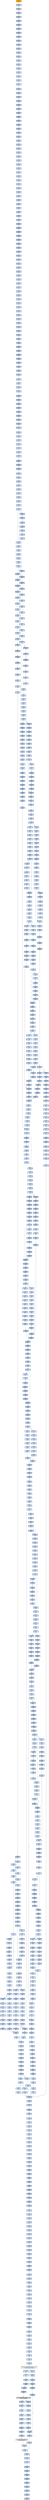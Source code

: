 strict digraph G {
	graph [bgcolor=transparent,
		name=G
	];
	node [color=lightsteelblue,
		fillcolor=lightsteelblue,
		shape=rectangle,
		style=filled
	];
	"0x00430184"	[color=lightgrey,
		fillcolor=orange,
		label="0x00430184
pusha"];
	"0x00430185"	[label="0x00430185
call"];
	"0x00430184" -> "0x00430185"	[color="#000000"];
	"0x0043018a"	[label="0x0043018a
popl"];
	"0x00430185" -> "0x0043018a"	[color="#000000"];
	"0x0043018b"	[label="0x0043018b
addl"];
	"0x0043018a" -> "0x0043018b"	[color="#000000"];
	"0x00430190"	[label="0x00430190
movl"];
	"0x0043018b" -> "0x00430190"	[color="#000000"];
	"0x00430192"	[label="0x00430192
addl"];
	"0x00430190" -> "0x00430192"	[color="#000000"];
	"0x00430194"	[label="0x00430194
subl"];
	"0x00430192" -> "0x00430194"	[color="#000000"];
	"0x00430196"	[label="0x00430196
movl"];
	"0x00430194" -> "0x00430196"	[color="#000000"];
	"0x00430198"	[label="0x00430198
lodsw"];
	"0x00430196" -> "0x00430198"	[color="#000000"];
	"0x0043019a"	[label="0x0043019a
shll"];
	"0x00430198" -> "0x0043019a"	[color="#000000"];
	"0x0043019d"	[label="0x0043019d
movl"];
	"0x0043019a" -> "0x0043019d"	[color="#000000"];
	"0x0043019f"	[label="0x0043019f
pushl"];
	"0x0043019d" -> "0x0043019f"	[color="#000000"];
	"0x004301a0"	[label="0x004301a0
lodsl"];
	"0x0043019f" -> "0x004301a0"	[color="#000000"];
	"0x004301a1"	[label="0x004301a1
subl"];
	"0x004301a0" -> "0x004301a1"	[color="#000000"];
	"0x004301a3"	[label="0x004301a3
addl"];
	"0x004301a1" -> "0x004301a3"	[color="#000000"];
	"0x004301a5"	[label="0x004301a5
movl"];
	"0x004301a3" -> "0x004301a5"	[color="#000000"];
	"0x004301a7"	[label="0x004301a7
pushl"];
	"0x004301a5" -> "0x004301a7"	[color="#000000"];
	"0x004301a8"	[label="0x004301a8
pushl"];
	"0x004301a7" -> "0x004301a8"	[color="#000000"];
	"0x004301a9"	[label="0x004301a9
decl"];
	"0x004301a8" -> "0x004301a9"	[color="#000000"];
	"0x004301aa"	[label="0x004301aa
movb"];
	"0x004301a9" -> "0x004301aa"	[color="#000000"];
	"0x004301ae"	[label="0x004301ae
movb"];
	"0x004301aa" -> "0x004301ae"	[color="#000000"];
	"0x004301b1"	[label="0x004301b1
jne"];
	"0x004301ae" -> "0x004301b1"	[color="#000000"];
	"0x004301b3"	[label="0x004301b3
subl"];
	"0x004301b1" -> "0x004301b3"	[color="#000000",
		label=F];
	"0x004301b5"	[label="0x004301b5
lodsb"];
	"0x004301b3" -> "0x004301b5"	[color="#000000"];
	"0x004301b6"	[label="0x004301b6
movl"];
	"0x004301b5" -> "0x004301b6"	[color="#000000"];
	"0x004301b8"	[label="0x004301b8
andb"];
	"0x004301b6" -> "0x004301b8"	[color="#000000"];
	"0x004301bb"	[label="0x004301bb
andb"];
	"0x004301b8" -> "0x004301bb"	[color="#000000"];
	"0x004301bd"	[label="0x004301bd
shll"];
	"0x004301bb" -> "0x004301bd"	[color="#000000"];
	"0x004301c0"	[label="0x004301c0
movb"];
	"0x004301bd" -> "0x004301c0"	[color="#000000"];
	"0x004301c2"	[label="0x004301c2
lodsb"];
	"0x004301c0" -> "0x004301c2"	[color="#000000"];
	"0x004301c3"	[label="0x004301c3
orl"];
	"0x004301c2" -> "0x004301c3"	[color="#000000"];
	"0x004301c5"	[label="0x004301c5
pushl"];
	"0x004301c3" -> "0x004301c5"	[color="#000000"];
	"0x004301c6"	[label="0x004301c6
addb"];
	"0x004301c5" -> "0x004301c6"	[color="#000000"];
	"0x004301c8"	[label="0x004301c8
movl"];
	"0x004301c6" -> "0x004301c8"	[color="#000000"];
	"0x004301cd"	[label="0x004301cd
shll"];
	"0x004301c8" -> "0x004301cd"	[color="#000000"];
	"0x004301cf"	[label="0x004301cf
popl"];
	"0x004301cd" -> "0x004301cf"	[color="#000000"];
	"0x004301d0"	[label="0x004301d0
popl"];
	"0x004301cf" -> "0x004301d0"	[color="#000000"];
	"0x004301d1"	[label="0x004301d1
movl"];
	"0x004301d0" -> "0x004301d1"	[color="#000000"];
	"0x004301d3"	[label="0x004301d3
leal"];
	"0x004301d1" -> "0x004301d3"	[color="#000000"];
	"0x004301da"	[label="0x004301da
pushl"];
	"0x004301d3" -> "0x004301da"	[color="#000000"];
	"0x004301db"	[label="0x004301db
subl"];
	"0x004301da" -> "0x004301db"	[color="#000000"];
	"0x004301dd"	[label="0x004301dd
pushl"];
	"0x004301db" -> "0x004301dd"	[color="#000000"];
	"0x004301de"	[label="0x004301de
pushl"];
	"0x004301dd" -> "0x004301de"	[color="#000000"];
	"0x004301df"	[label="0x004301df
movl"];
	"0x004301de" -> "0x004301df"	[color="#000000"];
	"0x004301e1"	[label="0x004301e1
pushl"];
	"0x004301df" -> "0x004301e1"	[color="#000000"];
	"0x004301e2"	[label="0x004301e2
movw"];
	"0x004301e1" -> "0x004301e2"	[color="#000000"];
	"0x004301e5"	[label="0x004301e5
shll"];
	"0x004301e2" -> "0x004301e5"	[color="#000000"];
	"0x004301e8"	[label="0x004301e8
pushl"];
	"0x004301e5" -> "0x004301e8"	[color="#000000"];
	"0x004301e9"	[label="0x004301e9
pushl"];
	"0x004301e8" -> "0x004301e9"	[color="#000000"];
	"0x004301ea"	[label="0x004301ea
addl"];
	"0x004301e9" -> "0x004301ea"	[color="#000000"];
	"0x004301ed"	[label="0x004301ed
pushl"];
	"0x004301ea" -> "0x004301ed"	[color="#000000"];
	"0x004301ee"	[label="0x004301ee
pushl"];
	"0x004301ed" -> "0x004301ee"	[color="#000000"];
	"0x004301ef"	[label="0x004301ef
addl"];
	"0x004301ee" -> "0x004301ef"	[color="#000000"];
	"0x004301f2"	[label="0x004301f2
pushl"];
	"0x004301ef" -> "0x004301f2"	[color="#000000"];
	"0x004301f3"	[label="0x004301f3
pushl"];
	"0x004301f2" -> "0x004301f3"	[color="#000000"];
	"0x004301f4"	[label="0x004301f4
call"];
	"0x004301f3" -> "0x004301f4"	[color="#000000"];
	"0x00430257"	[label="0x00430257
pushl"];
	"0x004301f4" -> "0x00430257"	[color="#000000"];
	"0x00430258"	[label="0x00430258
pushl"];
	"0x00430257" -> "0x00430258"	[color="#000000"];
	"0x00430259"	[label="0x00430259
pushl"];
	"0x00430258" -> "0x00430259"	[color="#000000"];
	"0x0043025a"	[label="0x0043025a
pushl"];
	"0x00430259" -> "0x0043025a"	[color="#000000"];
	"0x0043025b"	[label="0x0043025b
subl"];
	"0x0043025a" -> "0x0043025b"	[color="#000000"];
	"0x0043025e"	[label="0x0043025e
movl"];
	"0x0043025b" -> "0x0043025e"	[color="#000000"];
	"0x00430265"	[label="0x00430265
movl"];
	"0x0043025e" -> "0x00430265"	[color="#000000"];
	"0x0043026d"	[label="0x0043026d
movb"];
	"0x00430265" -> "0x0043026d"	[color="#000000"];
	"0x00430272"	[label="0x00430272
movl"];
	"0x0043026d" -> "0x00430272"	[color="#000000"];
	"0x00430279"	[label="0x00430279
leal"];
	"0x00430272" -> "0x00430279"	[color="#000000"];
	"0x0043027c"	[label="0x0043027c
movl"];
	"0x00430279" -> "0x0043027c"	[color="#000000"];
	"0x00430280"	[label="0x00430280
movl"];
	"0x0043027c" -> "0x00430280"	[color="#000000"];
	"0x00430285"	[label="0x00430285
movzbl"];
	"0x00430280" -> "0x00430285"	[color="#000000"];
	"0x00430289"	[label="0x00430289
movl"];
	"0x00430285" -> "0x00430289"	[color="#000000"];
	"0x0043028b"	[label="0x0043028b
shll"];
	"0x00430289" -> "0x0043028b"	[color="#000000"];
	"0x0043028d"	[label="0x0043028d
movl"];
	"0x0043028b" -> "0x0043028d"	[color="#000000"];
	"0x0043028f"	[label="0x0043028f
decl"];
	"0x0043028d" -> "0x0043028f"	[color="#000000"];
	"0x00430290"	[label="0x00430290
movl"];
	"0x0043028f" -> "0x00430290"	[color="#000000"];
	"0x00430294"	[label="0x00430294
movzbl"];
	"0x00430290" -> "0x00430294"	[color="#000000"];
	"0x00430298"	[label="0x00430298
shll"];
	"0x00430294" -> "0x00430298"	[color="#000000"];
	"0x0043029a"	[label="0x0043029a
decl"];
	"0x00430298" -> "0x0043029a"	[color="#000000"];
	"0x0043029b"	[label="0x0043029b
movl"];
	"0x0043029a" -> "0x0043029b"	[color="#000000"];
	"0x0043029f"	[label="0x0043029f
movl"];
	"0x0043029b" -> "0x0043029f"	[color="#000000"];
	"0x004302a6"	[label="0x004302a6
movzbl"];
	"0x0043029f" -> "0x004302a6"	[color="#000000"];
	"0x004302a9"	[label="0x004302a9
movl"];
	"0x004302a6" -> "0x004302a9"	[color="#000000"];
	"0x004302b0"	[label="0x004302b0
movl"];
	"0x004302a9" -> "0x004302b0"	[color="#000000"];
	"0x004302b8"	[label="0x004302b8
movl"];
	"0x004302b0" -> "0x004302b8"	[color="#000000"];
	"0x004302be"	[label="0x004302be
movl"];
	"0x004302b8" -> "0x004302be"	[color="#000000"];
	"0x004302c3"	[label="0x004302c3
movl"];
	"0x004302be" -> "0x004302c3"	[color="#000000"];
	"0x004302c7"	[label="0x004302c7
movl"];
	"0x004302c3" -> "0x004302c7"	[color="#000000"];
	"0x004302cf"	[label="0x004302cf
movl"];
	"0x004302c7" -> "0x004302cf"	[color="#000000"];
	"0x004302d7"	[label="0x004302d7
movl"];
	"0x004302cf" -> "0x004302d7"	[color="#000000"];
	"0x004302df"	[label="0x004302df
movl"];
	"0x004302d7" -> "0x004302df"	[color="#000000"];
	"0x004302e7"	[label="0x004302e7
movzbl"];
	"0x004302df" -> "0x004302e7"	[color="#000000"];
	"0x004302eb"	[label="0x004302eb
addl"];
	"0x004302e7" -> "0x004302eb"	[color="#000000"];
	"0x004302ed"	[label="0x004302ed
shll"];
	"0x004302eb" -> "0x004302ed"	[color="#000000"];
	"0x004302ef"	[label="0x004302ef
leal"];
	"0x004302ed" -> "0x004302ef"	[color="#000000"];
	"0x004302f5"	[label="0x004302f5
cmpl"];
	"0x004302ef" -> "0x004302f5"	[color="#000000"];
	"0x004302f9"	[label="0x004302f9
jae"];
	"0x004302f5" -> "0x004302f9"	[color="#000000"];
	"0x004302fb"	[label="0x004302fb
movl"];
	"0x004302f9" -> "0x004302fb"	[color="#000000",
		label=F];
	"0x004302ff"	[label="0x004302ff
movw"];
	"0x004302fb" -> "0x004302ff"	[color="#000000"];
	"0x00430304"	[label="0x00430304
addl"];
	"0x004302ff" -> "0x00430304"	[color="#000000"];
	"0x00430307"	[label="0x00430307
loop"];
	"0x00430304" -> "0x00430307"	[color="#000000"];
	"0x00430309"	[label="0x00430309
movl"];
	"0x00430307" -> "0x00430309"	[color="#000000",
		label=F];
	"0x00430310"	[label="0x00430310
xorl"];
	"0x00430309" -> "0x00430310"	[color="#000000"];
	"0x00430312"	[label="0x00430312
movl"];
	"0x00430310" -> "0x00430312"	[color="#000000"];
	"0x0043031a"	[label="0x0043031a
movl"];
	"0x00430312" -> "0x0043031a"	[color="#000000"];
	"0x0043031c"	[label="0x0043031c
addl"];
	"0x0043031a" -> "0x0043031c"	[color="#000000"];
	"0x00430323"	[label="0x00430323
movl"];
	"0x0043031c" -> "0x00430323"	[color="#000000"];
	"0x00430327"	[label="0x00430327
xorl"];
	"0x00430323" -> "0x00430327"	[color="#000000"];
	"0x00430329"	[label="0x00430329
cmpl"];
	"0x00430327" -> "0x00430329"	[color="#000000"];
	"0x0043032d"	[label="0x0043032d
je"];
	"0x00430329" -> "0x0043032d"	[color="#000000"];
	"0x00430333"	[label="0x00430333
movzbl"];
	"0x0043032d" -> "0x00430333"	[color="#000000",
		label=F];
	"0x00430336"	[label="0x00430336
shll"];
	"0x00430333" -> "0x00430336"	[color="#000000"];
	"0x00430339"	[label="0x00430339
incl"];
	"0x00430336" -> "0x00430339"	[color="#000000"];
	"0x0043033a"	[label="0x0043033a
incl"];
	"0x00430339" -> "0x0043033a"	[color="#000000"];
	"0x0043033b"	[label="0x0043033b
orl"];
	"0x0043033a" -> "0x0043033b"	[color="#000000"];
	"0x0043033d"	[label="0x0043033d
cmpl"];
	"0x0043033b" -> "0x0043033d"	[color="#000000"];
	"0x00430340"	[label="0x00430340
jle"];
	"0x0043033d" -> "0x00430340"	[color="#000000"];
	"0x00430342"	[label="0x00430342
movl"];
	"0x00430340" -> "0x00430342"	[color="#000000",
		label=F];
	"0x00430349"	[label="0x00430349
cmpl"];
	"0x00430342" -> "0x00430349"	[color="#000000"];
	"0x0043034d"	[label="0x0043034d
jae"];
	"0x00430349" -> "0x0043034d"	[color="#000000"];
	"0x00430353"	[label="0x00430353
movl"];
	"0x0043034d" -> "0x00430353"	[color="#000000",
		label=F];
	"0x00430357"	[label="0x00430357
andl"];
	"0x00430353" -> "0x00430357"	[color="#000000"];
	"0x0043035b"	[label="0x0043035b
movl"];
	"0x00430357" -> "0x0043035b"	[color="#000000"];
	"0x0043035f"	[label="0x0043035f
movl"];
	"0x0043035b" -> "0x0043035f"	[color="#000000"];
	"0x00430363"	[label="0x00430363
shll"];
	"0x0043035f" -> "0x00430363"	[color="#000000"];
	"0x00430366"	[label="0x00430366
movl"];
	"0x00430363" -> "0x00430366"	[color="#000000"];
	"0x0043036a"	[label="0x0043036a
addl"];
	"0x00430366" -> "0x0043036a"	[color="#000000"];
	"0x0043036c"	[label="0x0043036c
cmpl"];
	"0x0043036a" -> "0x0043036c"	[color="#000000"];
	"0x00430374"	[label="0x00430374
leal"];
	"0x0043036c" -> "0x00430374"	[color="#000000"];
	"0x00430377"	[label="0x00430377
ja"];
	"0x00430374" -> "0x00430377"	[color="#000000"];
	"0x00430391"	[label="0x00430391
movl"];
	"0x00430377" -> "0x00430391"	[color="#000000",
		label=T];
	"0x00430379"	[label="0x00430379
cmpl"];
	"0x00430377" -> "0x00430379"	[color="#000000",
		label=F];
	"0x00430395"	[label="0x00430395
movw"];
	"0x00430391" -> "0x00430395"	[color="#000000"];
	"0x00430399"	[label="0x00430399
shrl"];
	"0x00430395" -> "0x00430399"	[color="#000000"];
	"0x0043039c"	[label="0x0043039c
movzwl"];
	"0x00430399" -> "0x0043039c"	[color="#000000"];
	"0x0043039f"	[label="0x0043039f
imull"];
	"0x0043039c" -> "0x0043039f"	[color="#000000"];
	"0x004303a2"	[label="0x004303a2
cmpl"];
	"0x0043039f" -> "0x004303a2"	[color="#000000"];
	"0x004303a4"	[label="0x004303a4
jae"];
	"0x004303a2" -> "0x004303a4"	[color="#000000"];
	"0x004303aa"	[label="0x004303aa
movl"];
	"0x004303a4" -> "0x004303aa"	[color="#000000",
		label=F];
	"0x00430587"	[label="0x00430587
movl"];
	"0x004303a4" -> "0x00430587"	[color="#000000",
		label=T];
	"0x004303ae"	[label="0x004303ae
movl"];
	"0x004303aa" -> "0x004303ae"	[color="#000000"];
	"0x004303b3"	[label="0x004303b3
subl"];
	"0x004303ae" -> "0x004303b3"	[color="#000000"];
	"0x004303b5"	[label="0x004303b5
movb"];
	"0x004303b3" -> "0x004303b5"	[color="#000000"];
	"0x004303b9"	[label="0x004303b9
sarl"];
	"0x004303b5" -> "0x004303b9"	[color="#000000"];
	"0x004303bc"	[label="0x004303bc
movl"];
	"0x004303b9" -> "0x004303bc"	[color="#000000"];
	"0x004303c1"	[label="0x004303c1
leal"];
	"0x004303bc" -> "0x004303c1"	[color="#000000"];
	"0x004303c4"	[label="0x004303c4
movzbl"];
	"0x004303c1" -> "0x004303c4"	[color="#000000"];
	"0x004303c9"	[label="0x004303c9
movw"];
	"0x004303c4" -> "0x004303c9"	[color="#000000"];
	"0x004303cd"	[label="0x004303cd
movl"];
	"0x004303c9" -> "0x004303cd"	[color="#000000"];
	"0x004303d1"	[label="0x004303d1
andl"];
	"0x004303cd" -> "0x004303d1"	[color="#000000"];
	"0x004303d5"	[label="0x004303d5
movl"];
	"0x004303d1" -> "0x004303d5"	[color="#000000"];
	"0x004303d9"	[label="0x004303d9
shll"];
	"0x004303d5" -> "0x004303d9"	[color="#000000"];
	"0x004303db"	[label="0x004303db
movl"];
	"0x004303d9" -> "0x004303db"	[color="#000000"];
	"0x004303e0"	[label="0x004303e0
subl"];
	"0x004303db" -> "0x004303e0"	[color="#000000"];
	"0x004303e4"	[label="0x004303e4
sarl"];
	"0x004303e0" -> "0x004303e4"	[color="#000000"];
	"0x004303e6"	[label="0x004303e6
addl"];
	"0x004303e4" -> "0x004303e6"	[color="#000000"];
	"0x004303e8"	[label="0x004303e8
imull"];
	"0x004303e6" -> "0x004303e8"	[color="#000000"];
	"0x004303ee"	[label="0x004303ee
cmpl"];
	"0x004303e8" -> "0x004303ee"	[color="#000000"];
	"0x004303f3"	[label="0x004303f3
leal"];
	"0x004303ee" -> "0x004303f3"	[color="#000000"];
	"0x004303fa"	[label="0x004303fa
movl"];
	"0x004303f3" -> "0x004303fa"	[color="#000000"];
	"0x004303fe"	[label="0x004303fe
jle"];
	"0x004303fa" -> "0x004303fe"	[color="#000000"];
	"0x004304ce"	[label="0x004304ce
leal"];
	"0x004303fe" -> "0x004304ce"	[color="#000000",
		label=T];
	"0x00430404"	[label="0x00430404
movl"];
	"0x004303fe" -> "0x00430404"	[color="#000000",
		label=F];
	"0x004304d1"	[label="0x004304d1
movl"];
	"0x004304ce" -> "0x004304d1"	[color="#000000"];
	"0x004304d5"	[label="0x004304d5
addl"];
	"0x004304d1" -> "0x004304d5"	[color="#000000"];
	"0x004304d7"	[label="0x004304d7
cmpl"];
	"0x004304d5" -> "0x004304d7"	[color="#000000"];
	"0x004304df"	[label="0x004304df
ja"];
	"0x004304d7" -> "0x004304df"	[color="#000000"];
	"0x004304f9"	[label="0x004304f9
movl"];
	"0x004304df" -> "0x004304f9"	[color="#000000",
		label=T];
	"0x004304e1"	[label="0x004304e1
cmpl"];
	"0x004304df" -> "0x004304e1"	[color="#000000",
		label=F];
	"0x004304fd"	[label="0x004304fd
movw"];
	"0x004304f9" -> "0x004304fd"	[color="#000000"];
	"0x00430501"	[label="0x00430501
shrl"];
	"0x004304fd" -> "0x00430501"	[color="#000000"];
	"0x00430504"	[label="0x00430504
movzwl"];
	"0x00430501" -> "0x00430504"	[color="#000000"];
	"0x00430507"	[label="0x00430507
imull"];
	"0x00430504" -> "0x00430507"	[color="#000000"];
	"0x0043050a"	[label="0x0043050a
cmpl"];
	"0x00430507" -> "0x0043050a"	[color="#000000"];
	"0x0043050c"	[label="0x0043050c
jae"];
	"0x0043050a" -> "0x0043050c"	[color="#000000"];
	"0x0043050e"	[label="0x0043050e
movl"];
	"0x0043050c" -> "0x0043050e"	[color="#000000",
		label=F];
	"0x00430527"	[label="0x00430527
subl"];
	"0x0043050c" -> "0x00430527"	[color="#000000",
		label=T];
	"0x00430512"	[label="0x00430512
movl"];
	"0x0043050e" -> "0x00430512"	[color="#000000"];
	"0x00430517"	[label="0x00430517
subl"];
	"0x00430512" -> "0x00430517"	[color="#000000"];
	"0x00430519"	[label="0x00430519
movl"];
	"0x00430517" -> "0x00430519"	[color="#000000"];
	"0x0043051b"	[label="0x0043051b
sarl"];
	"0x00430519" -> "0x0043051b"	[color="#000000"];
	"0x0043051e"	[label="0x0043051e
leal"];
	"0x0043051b" -> "0x0043051e"	[color="#000000"];
	"0x00430521"	[label="0x00430521
movw"];
	"0x0043051e" -> "0x00430521"	[color="#000000"];
	"0x00430525"	[label="0x00430525
jmp"];
	"0x00430521" -> "0x00430525"	[color="#000000"];
	"0x004304c6"	[label="0x004304c6
cmpl"];
	"0x00430525" -> "0x004304c6"	[color="#000000"];
	"0x004304cc"	[label="0x004304cc
jg"];
	"0x004304c6" -> "0x004304cc"	[color="#000000"];
	"0x0043053f"	[label="0x0043053f
movl"];
	"0x004304cc" -> "0x0043053f"	[color="#000000",
		label=T];
	"0x0043052b"	[label="0x0043052b
subl"];
	"0x00430527" -> "0x0043052b"	[color="#000000"];
	"0x0043052d"	[label="0x0043052d
movl"];
	"0x0043052b" -> "0x0043052d"	[color="#000000"];
	"0x0043052f"	[label="0x0043052f
leal"];
	"0x0043052d" -> "0x0043052f"	[color="#000000"];
	"0x00430532"	[label="0x00430532
shrw"];
	"0x0043052f" -> "0x00430532"	[color="#000000"];
	"0x00430536"	[label="0x00430536
subw"];
	"0x00430532" -> "0x00430536"	[color="#000000"];
	"0x00430539"	[label="0x00430539
movw"];
	"0x00430536" -> "0x00430539"	[color="#000000"];
	"0x0043053d"	[label="0x0043053d
jmp"];
	"0x00430539" -> "0x0043053d"	[color="#000000"];
	"0x0043053d" -> "0x004304c6"	[color="#000000"];
	"0x00430543"	[label="0x00430543
movl"];
	"0x0043053f" -> "0x00430543"	[color="#000000"];
	"0x00430545"	[label="0x00430545
movl"];
	"0x00430543" -> "0x00430545"	[color="#000000"];
	"0x0043054c"	[label="0x0043054c
movb"];
	"0x00430545" -> "0x0043054c"	[color="#000000"];
	"0x00430550"	[label="0x00430550
movb"];
	"0x0043054c" -> "0x00430550"	[color="#000000"];
	"0x00430553"	[label="0x00430553
incl"];
	"0x00430550" -> "0x00430553"	[color="#000000"];
	"0x00430554"	[label="0x00430554
cmpl"];
	"0x00430553" -> "0x00430554"	[color="#000000"];
	"0x00430559"	[label="0x00430559
movl"];
	"0x00430554" -> "0x00430559"	[color="#000000"];
	"0x0043055d"	[label="0x0043055d
jg"];
	"0x00430559" -> "0x0043055d"	[color="#000000"];
	"0x0043055f"	[label="0x0043055f
movl"];
	"0x0043055d" -> "0x0043055f"	[color="#000000",
		label=F];
	"0x0043056c"	[label="0x0043056c
cmpl"];
	"0x0043055d" -> "0x0043056c"	[color="#000000",
		label=T];
	"0x00430567"	[label="0x00430567
jmp"];
	"0x0043055f" -> "0x00430567"	[color="#000000"];
	"0x00430c88"	[label="0x00430c88
movl"];
	"0x00430567" -> "0x00430c88"	[color="#000000"];
	"0x00430c8f"	[label="0x00430c8f
cmpl"];
	"0x00430c88" -> "0x00430c8f"	[color="#000000"];
	"0x00430c93"	[label="0x00430c93
jb"];
	"0x00430c8f" -> "0x00430c93"	[color="#000000"];
	"0x00430c99"	[label="0x00430c99
cmpl"];
	"0x00430c93" -> "0x00430c99"	[color="#000000",
		label=F];
	"0x0043037d"	[label="0x0043037d
je"];
	"0x00430379" -> "0x0043037d"	[color="#000000"];
	"0x00430383"	[label="0x00430383
shll"];
	"0x0043037d" -> "0x00430383"	[color="#000000",
		label=F];
	"0x00430388"	[label="0x00430388
movzbl"];
	"0x00430383" -> "0x00430388"	[color="#000000"];
	"0x0043038b"	[label="0x0043038b
shll"];
	"0x00430388" -> "0x0043038b"	[color="#000000"];
	"0x0043038e"	[label="0x0043038e
incl"];
	"0x0043038b" -> "0x0043038e"	[color="#000000"];
	"0x0043038f"	[label="0x0043038f
orl"];
	"0x0043038e" -> "0x0043038f"	[color="#000000"];
	"0x0043038f" -> "0x00430391"	[color="#000000"];
	"0x004304e5"	[label="0x004304e5
je"];
	"0x004304e1" -> "0x004304e5"	[color="#000000"];
	"0x004304eb"	[label="0x004304eb
shll"];
	"0x004304e5" -> "0x004304eb"	[color="#000000",
		label=F];
	"0x004304f0"	[label="0x004304f0
movzbl"];
	"0x004304eb" -> "0x004304f0"	[color="#000000"];
	"0x004304f3"	[label="0x004304f3
shll"];
	"0x004304f0" -> "0x004304f3"	[color="#000000"];
	"0x004304f6"	[label="0x004304f6
incl"];
	"0x004304f3" -> "0x004304f6"	[color="#000000"];
	"0x004304f7"	[label="0x004304f7
orl"];
	"0x004304f6" -> "0x004304f7"	[color="#000000"];
	"0x004304f7" -> "0x004304f9"	[color="#000000"];
	"0x0043058b"	[label="0x0043058b
subl"];
	"0x00430587" -> "0x0043058b"	[color="#000000"];
	"0x0043058d"	[label="0x0043058d
movl"];
	"0x0043058b" -> "0x0043058d"	[color="#000000"];
	"0x00430591"	[label="0x00430591
subl"];
	"0x0043058d" -> "0x00430591"	[color="#000000"];
	"0x00430593"	[label="0x00430593
movl"];
	"0x00430591" -> "0x00430593"	[color="#000000"];
	"0x00430595"	[label="0x00430595
shrw"];
	"0x00430593" -> "0x00430595"	[color="#000000"];
	"0x00430599"	[label="0x00430599
subw"];
	"0x00430595" -> "0x00430599"	[color="#000000"];
	"0x0043059c"	[label="0x0043059c
cmpl"];
	"0x00430599" -> "0x0043059c"	[color="#000000"];
	"0x004305a2"	[label="0x004305a2
movw"];
	"0x0043059c" -> "0x004305a2"	[color="#000000"];
	"0x004305a6"	[label="0x004305a6
movl"];
	"0x004305a2" -> "0x004305a6"	[color="#000000"];
	"0x004305aa"	[label="0x004305aa
leal"];
	"0x004305a6" -> "0x004305aa"	[color="#000000"];
	"0x004305ae"	[label="0x004305ae
movl"];
	"0x004305aa" -> "0x004305ae"	[color="#000000"];
	"0x004305b2"	[label="0x004305b2
ja"];
	"0x004305ae" -> "0x004305b2"	[color="#000000"];
	"0x004305b4"	[label="0x004305b4
cmpl"];
	"0x004305b2" -> "0x004305b4"	[color="#000000",
		label=F];
	"0x004305ca"	[label="0x004305ca
movl"];
	"0x004305b2" -> "0x004305ca"	[color="#000000",
		label=T];
	"0x004305b8"	[label="0x004305b8
je"];
	"0x004305b4" -> "0x004305b8"	[color="#000000"];
	"0x004305be"	[label="0x004305be
movzbl"];
	"0x004305b8" -> "0x004305be"	[color="#000000",
		label=F];
	"0x004305c1"	[label="0x004305c1
shll"];
	"0x004305be" -> "0x004305c1"	[color="#000000"];
	"0x004305c4"	[label="0x004305c4
shll"];
	"0x004305c1" -> "0x004305c4"	[color="#000000"];
	"0x004305c7"	[label="0x004305c7
incl"];
	"0x004305c4" -> "0x004305c7"	[color="#000000"];
	"0x004305c8"	[label="0x004305c8
orl"];
	"0x004305c7" -> "0x004305c8"	[color="#000000"];
	"0x004305c8" -> "0x004305ca"	[color="#000000"];
	"0x004305ce"	[label="0x004305ce
movl"];
	"0x004305ca" -> "0x004305ce"	[color="#000000"];
	"0x004305d0"	[label="0x004305d0
shrl"];
	"0x004305ce" -> "0x004305d0"	[color="#000000"];
	"0x004305d3"	[label="0x004305d3
movw"];
	"0x004305d0" -> "0x004305d3"	[color="#000000"];
	"0x004305da"	[label="0x004305da
movzwl"];
	"0x004305d3" -> "0x004305da"	[color="#000000"];
	"0x004305dd"	[label="0x004305dd
imull"];
	"0x004305da" -> "0x004305dd"	[color="#000000"];
	"0x004305e0"	[label="0x004305e0
cmpl"];
	"0x004305dd" -> "0x004305e0"	[color="#000000"];
	"0x004305e2"	[label="0x004305e2
jae"];
	"0x004305e0" -> "0x004305e2"	[color="#000000"];
	"0x004305e4"	[label="0x004305e4
movl"];
	"0x004305e2" -> "0x004305e4"	[color="#000000",
		label=F];
	"0x00430636"	[label="0x00430636
movl"];
	"0x004305e2" -> "0x00430636"	[color="#000000",
		label=T];
	"0x004305e6"	[label="0x004305e6
movl"];
	"0x004305e4" -> "0x004305e6"	[color="#000000"];
	"0x004305eb"	[label="0x004305eb
subl"];
	"0x004305e6" -> "0x004305eb"	[color="#000000"];
	"0x004305ed"	[label="0x004305ed
movl"];
	"0x004305eb" -> "0x004305ed"	[color="#000000"];
	"0x004305f1"	[label="0x004305f1
sarl"];
	"0x004305ed" -> "0x004305f1"	[color="#000000"];
	"0x004305f4"	[label="0x004305f4
movl"];
	"0x004305f1" -> "0x004305f4"	[color="#000000"];
	"0x004305f8"	[label="0x004305f8
leal"];
	"0x004305f4" -> "0x004305f8"	[color="#000000"];
	"0x004305fb"	[label="0x004305fb
movl"];
	"0x004305f8" -> "0x004305fb"	[color="#000000"];
	"0x004305ff"	[label="0x004305ff
movl"];
	"0x004305fb" -> "0x004305ff"	[color="#000000"];
	"0x00430603"	[label="0x00430603
movl"];
	"0x004305ff" -> "0x00430603"	[color="#000000"];
	"0x00430607"	[label="0x00430607
movw"];
	"0x00430603" -> "0x00430607"	[color="#000000"];
	"0x0043060e"	[label="0x0043060e
movl"];
	"0x00430607" -> "0x0043060e"	[color="#000000"];
	"0x00430612"	[label="0x00430612
movl"];
	"0x0043060e" -> "0x00430612"	[color="#000000"];
	"0x00430616"	[label="0x00430616
movl"];
	"0x00430612" -> "0x00430616"	[color="#000000"];
	"0x0043061a"	[label="0x0043061a
xorl"];
	"0x00430616" -> "0x0043061a"	[color="#000000"];
	"0x0043061c"	[label="0x0043061c
cmpl"];
	"0x0043061a" -> "0x0043061c"	[color="#000000"];
	"0x00430621"	[label="0x00430621
setg"];
	"0x0043061c" -> "0x00430621"	[color="#000000"];
	"0x00430624"	[label="0x00430624
addl"];
	"0x00430621" -> "0x00430624"	[color="#000000"];
	"0x0043062a"	[label="0x0043062a
leal"];
	"0x00430624" -> "0x0043062a"	[color="#000000"];
	"0x0043062d"	[label="0x0043062d
movl"];
	"0x0043062a" -> "0x0043062d"	[color="#000000"];
	"0x00430631"	[label="0x00430631
jmp"];
	"0x0043062d" -> "0x00430631"	[color="#000000"];
	"0x004308aa"	[label="0x004308aa
cmpl"];
	"0x00430631" -> "0x004308aa"	[color="#000000"];
	"0x004308b0"	[label="0x004308b0
ja"];
	"0x004308aa" -> "0x004308b0"	[color="#000000"];
	"0x004308c8"	[label="0x004308c8
movw"];
	"0x004308b0" -> "0x004308c8"	[color="#000000",
		label=T];
	"0x004308b2"	[label="0x004308b2
cmpl"];
	"0x004308b0" -> "0x004308b2"	[color="#000000",
		label=F];
	"0x004308cb"	[label="0x004308cb
movl"];
	"0x004308c8" -> "0x004308cb"	[color="#000000"];
	"0x004308cd"	[label="0x004308cd
shrl"];
	"0x004308cb" -> "0x004308cd"	[color="#000000"];
	"0x004308d0"	[label="0x004308d0
movzwl"];
	"0x004308cd" -> "0x004308d0"	[color="#000000"];
	"0x004308d3"	[label="0x004308d3
imull"];
	"0x004308d0" -> "0x004308d3"	[color="#000000"];
	"0x004308d6"	[label="0x004308d6
cmpl"];
	"0x004308d3" -> "0x004308d6"	[color="#000000"];
	"0x004308d8"	[label="0x004308d8
jae"];
	"0x004308d6" -> "0x004308d8"	[color="#000000"];
	"0x004308da"	[label="0x004308da
movl"];
	"0x004308d8" -> "0x004308da"	[color="#000000",
		label=F];
	"0x00430909"	[label="0x00430909
subl"];
	"0x004308d8" -> "0x00430909"	[color="#000000",
		label=T];
	"0x004308de"	[label="0x004308de
movl"];
	"0x004308da" -> "0x004308de"	[color="#000000"];
	"0x004308e3"	[label="0x004308e3
subl"];
	"0x004308de" -> "0x004308e3"	[color="#000000"];
	"0x004308e5"	[label="0x004308e5
shll"];
	"0x004308e3" -> "0x004308e5"	[color="#000000"];
	"0x004308ea"	[label="0x004308ea
sarl"];
	"0x004308e5" -> "0x004308ea"	[color="#000000"];
	"0x004308ed"	[label="0x004308ed
movl"];
	"0x004308ea" -> "0x004308ed"	[color="#000000"];
	"0x004308f5"	[label="0x004308f5
leal"];
	"0x004308ed" -> "0x004308f5"	[color="#000000"];
	"0x004308f8"	[label="0x004308f8
movw"];
	"0x004308f5" -> "0x004308f8"	[color="#000000"];
	"0x004308fb"	[label="0x004308fb
movl"];
	"0x004308f8" -> "0x004308fb"	[color="#000000"];
	"0x004308ff"	[label="0x004308ff
leal"];
	"0x004308fb" -> "0x004308ff"	[color="#000000"];
	"0x00430903"	[label="0x00430903
movl"];
	"0x004308ff" -> "0x00430903"	[color="#000000"];
	"0x00430907"	[label="0x00430907
jmp"];
	"0x00430903" -> "0x00430907"	[color="#000000"];
	"0x0043097b"	[label="0x0043097b
movl"];
	"0x00430907" -> "0x0043097b"	[color="#000000"];
	"0x00430983"	[label="0x00430983
jmp"];
	"0x0043097b" -> "0x00430983"	[color="#000000"];
	"0x004309b4"	[label="0x004309b4
movl"];
	"0x00430983" -> "0x004309b4"	[color="#000000"];
	"0x004309b8"	[label="0x004309b8
movl"];
	"0x004309b4" -> "0x004309b8"	[color="#000000"];
	"0x004309bd"	[label="0x004309bd
movl"];
	"0x004309b8" -> "0x004309bd"	[color="#000000"];
	"0x004309c1"	[label="0x004309c1
leal"];
	"0x004309bd" -> "0x004309c1"	[color="#000000"];
	"0x004309c4"	[label="0x004309c4
movl"];
	"0x004309c1" -> "0x004309c4"	[color="#000000"];
	"0x004309c8"	[label="0x004309c8
addl"];
	"0x004309c4" -> "0x004309c8"	[color="#000000"];
	"0x004309ca"	[label="0x004309ca
cmpl"];
	"0x004309c8" -> "0x004309ca"	[color="#000000"];
	"0x004309d2"	[label="0x004309d2
ja"];
	"0x004309ca" -> "0x004309d2"	[color="#000000"];
	"0x004309ec"	[label="0x004309ec
movl"];
	"0x004309d2" -> "0x004309ec"	[color="#000000",
		label=T];
	"0x004309d4"	[label="0x004309d4
cmpl"];
	"0x004309d2" -> "0x004309d4"	[color="#000000",
		label=F];
	"0x004309f0"	[label="0x004309f0
movw"];
	"0x004309ec" -> "0x004309f0"	[color="#000000"];
	"0x004309f3"	[label="0x004309f3
shrl"];
	"0x004309f0" -> "0x004309f3"	[color="#000000"];
	"0x004309f6"	[label="0x004309f6
movzwl"];
	"0x004309f3" -> "0x004309f6"	[color="#000000"];
	"0x004309f9"	[label="0x004309f9
imull"];
	"0x004309f6" -> "0x004309f9"	[color="#000000"];
	"0x004309fc"	[label="0x004309fc
cmpl"];
	"0x004309f9" -> "0x004309fc"	[color="#000000"];
	"0x004309fe"	[label="0x004309fe
jae"];
	"0x004309fc" -> "0x004309fe"	[color="#000000"];
	"0x00430a00"	[label="0x00430a00
movl"];
	"0x004309fe" -> "0x00430a00"	[color="#000000",
		label=F];
	"0x00430a18"	[label="0x00430a18
subl"];
	"0x004309fe" -> "0x00430a18"	[color="#000000",
		label=T];
	"0x00430a04"	[label="0x00430a04
movl"];
	"0x00430a00" -> "0x00430a04"	[color="#000000"];
	"0x00430a09"	[label="0x00430a09
subl"];
	"0x00430a04" -> "0x00430a09"	[color="#000000"];
	"0x00430a0b"	[label="0x00430a0b
sarl"];
	"0x00430a09" -> "0x00430a0b"	[color="#000000"];
	"0x00430a0e"	[label="0x00430a0e
leal"];
	"0x00430a0b" -> "0x00430a0e"	[color="#000000"];
	"0x00430a11"	[label="0x00430a11
movl"];
	"0x00430a0e" -> "0x00430a11"	[color="#000000"];
	"0x00430a13"	[label="0x00430a13
movw"];
	"0x00430a11" -> "0x00430a13"	[color="#000000"];
	"0x00430a16"	[label="0x00430a16
jmp"];
	"0x00430a13" -> "0x00430a16"	[color="#000000"];
	"0x00430a2d"	[label="0x00430a2d
movl"];
	"0x00430a16" -> "0x00430a2d"	[color="#000000"];
	"0x00430a31"	[label="0x00430a31
decl"];
	"0x00430a2d" -> "0x00430a31"	[color="#000000"];
	"0x00430a32"	[label="0x00430a32
movl"];
	"0x00430a31" -> "0x00430a32"	[color="#000000"];
	"0x00430a36"	[label="0x00430a36
jne"];
	"0x00430a32" -> "0x00430a36"	[color="#000000"];
	"0x00430a38"	[label="0x00430a38
movb"];
	"0x00430a36" -> "0x00430a38"	[color="#000000",
		label=F];
	"0x00430a3c"	[label="0x00430a3c
movl"];
	"0x00430a38" -> "0x00430a3c"	[color="#000000"];
	"0x00430a41"	[label="0x00430a41
shll"];
	"0x00430a3c" -> "0x00430a41"	[color="#000000"];
	"0x00430a43"	[label="0x00430a43
subl"];
	"0x00430a41" -> "0x00430a43"	[color="#000000"];
	"0x00430a45"	[label="0x00430a45
addl"];
	"0x00430a43" -> "0x00430a45"	[color="#000000"];
	"0x00430a49"	[label="0x00430a49
cmpl"];
	"0x00430a45" -> "0x00430a49"	[color="#000000"];
	"0x00430a4e"	[label="0x00430a4e
movl"];
	"0x00430a49" -> "0x00430a4e"	[color="#000000"];
	"0x00430a52"	[label="0x00430a52
jg"];
	"0x00430a4e" -> "0x00430a52"	[color="#000000"];
	"0x00430a58"	[label="0x00430a58
addl"];
	"0x00430a52" -> "0x00430a58"	[color="#000000",
		label=F];
	"0x00430c3f"	[label="0x00430c3f
movl"];
	"0x00430a52" -> "0x00430c3f"	[color="#000000",
		label=T];
	"0x00430a5d"	[label="0x00430a5d
cmpl"];
	"0x00430a58" -> "0x00430a5d"	[color="#000000"];
	"0x00430a60"	[label="0x00430a60
movl"];
	"0x00430a5d" -> "0x00430a60"	[color="#000000"];
	"0x00430a62"	[label="0x00430a62
jle"];
	"0x00430a60" -> "0x00430a62"	[color="#000000"];
	"0x00430a69"	[label="0x00430a69
movl"];
	"0x00430a62" -> "0x00430a69"	[color="#000000",
		label=T];
	"0x00430a64"	[label="0x00430a64
movl"];
	"0x00430a62" -> "0x00430a64"	[color="#000000",
		label=F];
	"0x00430a6d"	[label="0x00430a6d
shll"];
	"0x00430a69" -> "0x00430a6d"	[color="#000000"];
	"0x00430a70"	[label="0x00430a70
movl"];
	"0x00430a6d" -> "0x00430a70"	[color="#000000"];
	"0x00430a78"	[label="0x00430a78
leal"];
	"0x00430a70" -> "0x00430a78"	[color="#000000"];
	"0x00430a7f"	[label="0x00430a7f
movl"];
	"0x00430a78" -> "0x00430a7f"	[color="#000000"];
	"0x00430a83"	[label="0x00430a83
movl"];
	"0x00430a7f" -> "0x00430a83"	[color="#000000"];
	"0x00430a88"	[label="0x00430a88
leal"];
	"0x00430a83" -> "0x00430a88"	[color="#000000"];
	"0x00430a8b"	[label="0x00430a8b
movl"];
	"0x00430a88" -> "0x00430a8b"	[color="#000000"];
	"0x00430a8f"	[label="0x00430a8f
addl"];
	"0x00430a8b" -> "0x00430a8f"	[color="#000000"];
	"0x00430a91"	[label="0x00430a91
cmpl"];
	"0x00430a8f" -> "0x00430a91"	[color="#000000"];
	"0x00430a99"	[label="0x00430a99
ja"];
	"0x00430a91" -> "0x00430a99"	[color="#000000"];
	"0x00430ab3"	[label="0x00430ab3
movl"];
	"0x00430a99" -> "0x00430ab3"	[color="#000000",
		label=T];
	"0x00430a9b"	[label="0x00430a9b
cmpl"];
	"0x00430a99" -> "0x00430a9b"	[color="#000000",
		label=F];
	"0x00430ab7"	[label="0x00430ab7
movw"];
	"0x00430ab3" -> "0x00430ab7"	[color="#000000"];
	"0x00430aba"	[label="0x00430aba
shrl"];
	"0x00430ab7" -> "0x00430aba"	[color="#000000"];
	"0x00430abd"	[label="0x00430abd
movzwl"];
	"0x00430aba" -> "0x00430abd"	[color="#000000"];
	"0x00430ac0"	[label="0x00430ac0
imull"];
	"0x00430abd" -> "0x00430ac0"	[color="#000000"];
	"0x00430ac3"	[label="0x00430ac3
cmpl"];
	"0x00430ac0" -> "0x00430ac3"	[color="#000000"];
	"0x00430ac5"	[label="0x00430ac5
jae"];
	"0x00430ac3" -> "0x00430ac5"	[color="#000000"];
	"0x00430ac7"	[label="0x00430ac7
movl"];
	"0x00430ac5" -> "0x00430ac7"	[color="#000000",
		label=F];
	"0x00430adf"	[label="0x00430adf
subl"];
	"0x00430ac5" -> "0x00430adf"	[color="#000000",
		label=T];
	"0x00430acb"	[label="0x00430acb
movl"];
	"0x00430ac7" -> "0x00430acb"	[color="#000000"];
	"0x00430ad0"	[label="0x00430ad0
subl"];
	"0x00430acb" -> "0x00430ad0"	[color="#000000"];
	"0x00430ad2"	[label="0x00430ad2
sarl"];
	"0x00430ad0" -> "0x00430ad2"	[color="#000000"];
	"0x00430ad5"	[label="0x00430ad5
leal"];
	"0x00430ad2" -> "0x00430ad5"	[color="#000000"];
	"0x00430ad8"	[label="0x00430ad8
movw"];
	"0x00430ad5" -> "0x00430ad8"	[color="#000000"];
	"0x00430adb"	[label="0x00430adb
movl"];
	"0x00430ad8" -> "0x00430adb"	[color="#000000"];
	"0x00430add"	[label="0x00430add
jmp"];
	"0x00430adb" -> "0x00430add"	[color="#000000"];
	"0x00430af4"	[label="0x00430af4
movl"];
	"0x00430add" -> "0x00430af4"	[color="#000000"];
	"0x00430af8"	[label="0x00430af8
decl"];
	"0x00430af4" -> "0x00430af8"	[color="#000000"];
	"0x00430af9"	[label="0x00430af9
movl"];
	"0x00430af8" -> "0x00430af9"	[color="#000000"];
	"0x00430afd"	[label="0x00430afd
jne"];
	"0x00430af9" -> "0x00430afd"	[color="#000000"];
	"0x00430aff"	[label="0x00430aff
leal"];
	"0x00430afd" -> "0x00430aff"	[color="#000000",
		label=F];
	"0x00430a9f"	[label="0x00430a9f
je"];
	"0x00430a9b" -> "0x00430a9f"	[color="#000000"];
	"0x00430aa5"	[label="0x00430aa5
shll"];
	"0x00430a9f" -> "0x00430aa5"	[color="#000000",
		label=F];
	"0x00430aaa"	[label="0x00430aaa
movzbl"];
	"0x00430aa5" -> "0x00430aaa"	[color="#000000"];
	"0x00430aad"	[label="0x00430aad
shll"];
	"0x00430aaa" -> "0x00430aad"	[color="#000000"];
	"0x00430ab0"	[label="0x00430ab0
incl"];
	"0x00430aad" -> "0x00430ab0"	[color="#000000"];
	"0x00430ab1"	[label="0x00430ab1
orl"];
	"0x00430ab0" -> "0x00430ab1"	[color="#000000"];
	"0x00430ab1" -> "0x00430ab3"	[color="#000000"];
	"0x00430ae3"	[label="0x00430ae3
subl"];
	"0x00430adf" -> "0x00430ae3"	[color="#000000"];
	"0x00430ae5"	[label="0x00430ae5
movl"];
	"0x00430ae3" -> "0x00430ae5"	[color="#000000"];
	"0x00430ae7"	[label="0x00430ae7
shrw"];
	"0x00430ae5" -> "0x00430ae7"	[color="#000000"];
	"0x00430aeb"	[label="0x00430aeb
subw"];
	"0x00430ae7" -> "0x00430aeb"	[color="#000000"];
	"0x00430aee"	[label="0x00430aee
leal"];
	"0x00430aeb" -> "0x00430aee"	[color="#000000"];
	"0x00430af1"	[label="0x00430af1
movw"];
	"0x00430aee" -> "0x00430af1"	[color="#000000"];
	"0x00430af1" -> "0x00430af4"	[color="#000000"];
	"0x00430b02"	[label="0x00430b02
cmpl"];
	"0x00430aff" -> "0x00430b02"	[color="#000000"];
	"0x00430b05"	[label="0x00430b05
movl"];
	"0x00430b02" -> "0x00430b05"	[color="#000000"];
	"0x00430b08"	[label="0x00430b08
jle"];
	"0x00430b05" -> "0x00430b08"	[color="#000000"];
	"0x00430b0e"	[label="0x00430b0e
movl"];
	"0x00430b08" -> "0x00430b0e"	[color="#000000",
		label=F];
	"0x00430c35"	[label="0x00430c35
movl"];
	"0x00430b08" -> "0x00430c35"	[color="#000000",
		label=T];
	"0x00430b10"	[label="0x00430b10
movl"];
	"0x00430b0e" -> "0x00430b10"	[color="#000000"];
	"0x00430b12"	[label="0x00430b12
sarl"];
	"0x00430b10" -> "0x00430b12"	[color="#000000"];
	"0x00430b14"	[label="0x00430b14
andl"];
	"0x00430b12" -> "0x00430b14"	[color="#000000"];
	"0x00430b17"	[label="0x00430b17
leal"];
	"0x00430b14" -> "0x00430b17"	[color="#000000"];
	"0x00430b1a"	[label="0x00430b1a
orl"];
	"0x00430b17" -> "0x00430b1a"	[color="#000000"];
	"0x00430b1d"	[label="0x00430b1d
cmpl"];
	"0x00430b1a" -> "0x00430b1d"	[color="#000000"];
	"0x00430b20"	[label="0x00430b20
movl"];
	"0x00430b1d" -> "0x00430b20"	[color="#000000"];
	"0x00430b24"	[label="0x00430b24
jg"];
	"0x00430b20" -> "0x00430b24"	[color="#000000"];
	"0x00430b26"	[label="0x00430b26
movl"];
	"0x00430b24" -> "0x00430b26"	[color="#000000",
		label=F];
	"0x00430b42"	[label="0x00430b42
leal"];
	"0x00430b24" -> "0x00430b42"	[color="#000000",
		label=T];
	"0x00430b2a"	[label="0x00430b2a
shll"];
	"0x00430b26" -> "0x00430b2a"	[color="#000000"];
	"0x00430b2c"	[label="0x00430b2c
addl"];
	"0x00430b2a" -> "0x00430b2c"	[color="#000000"];
	"0x00430b2e"	[label="0x00430b2e
movl"];
	"0x00430b2c" -> "0x00430b2e"	[color="#000000"];
	"0x00430b31"	[label="0x00430b31
leal"];
	"0x00430b2e" -> "0x00430b31"	[color="#000000"];
	"0x00430b35"	[label="0x00430b35
subl"];
	"0x00430b31" -> "0x00430b35"	[color="#000000"];
	"0x00430b37"	[label="0x00430b37
addl"];
	"0x00430b35" -> "0x00430b37"	[color="#000000"];
	"0x00430b3c"	[label="0x00430b3c
movl"];
	"0x00430b37" -> "0x00430b3c"	[color="#000000"];
	"0x00430b40"	[label="0x00430b40
jmp"];
	"0x00430b3c" -> "0x00430b40"	[color="#000000"];
	"0x00430b98"	[label="0x00430b98
movl"];
	"0x00430b40" -> "0x00430b98"	[color="#000000"];
	"0x00430ba0"	[label="0x00430ba0
movl"];
	"0x00430b98" -> "0x00430ba0"	[color="#000000"];
	"0x00430ba5"	[label="0x00430ba5
movl"];
	"0x00430ba0" -> "0x00430ba5"	[color="#000000"];
	"0x00430ba9"	[label="0x00430ba9
addl"];
	"0x00430ba5" -> "0x00430ba9"	[color="#000000"];
	"0x00430bab"	[label="0x00430bab
movl"];
	"0x00430ba9" -> "0x00430bab"	[color="#000000"];
	"0x00430baf"	[label="0x00430baf
addl"];
	"0x00430bab" -> "0x00430baf"	[color="#000000"];
	"0x00430bb1"	[label="0x00430bb1
cmpl"];
	"0x00430baf" -> "0x00430bb1"	[color="#000000"];
	"0x00430bb9"	[label="0x00430bb9
ja"];
	"0x00430bb1" -> "0x00430bb9"	[color="#000000"];
	"0x00430bd3"	[label="0x00430bd3
movl"];
	"0x00430bb9" -> "0x00430bd3"	[color="#000000",
		label=T];
	"0x00430bbb"	[label="0x00430bbb
cmpl"];
	"0x00430bb9" -> "0x00430bbb"	[color="#000000",
		label=F];
	"0x00430bd7"	[label="0x00430bd7
movw"];
	"0x00430bd3" -> "0x00430bd7"	[color="#000000"];
	"0x00430bdb"	[label="0x00430bdb
shrl"];
	"0x00430bd7" -> "0x00430bdb"	[color="#000000"];
	"0x00430bde"	[label="0x00430bde
movzwl"];
	"0x00430bdb" -> "0x00430bde"	[color="#000000"];
	"0x00430be1"	[label="0x00430be1
imull"];
	"0x00430bde" -> "0x00430be1"	[color="#000000"];
	"0x00430be4"	[label="0x00430be4
cmpl"];
	"0x00430be1" -> "0x00430be4"	[color="#000000"];
	"0x00430be6"	[label="0x00430be6
jae"];
	"0x00430be4" -> "0x00430be6"	[color="#000000"];
	"0x00430be8"	[label="0x00430be8
movl"];
	"0x00430be6" -> "0x00430be8"	[color="#000000",
		label=F];
	"0x00430c03"	[label="0x00430c03
subl"];
	"0x00430be6" -> "0x00430c03"	[color="#000000",
		label=T];
	"0x00430bec"	[label="0x00430bec
movl"];
	"0x00430be8" -> "0x00430bec"	[color="#000000"];
	"0x00430bf1"	[label="0x00430bf1
subl"];
	"0x00430bec" -> "0x00430bf1"	[color="#000000"];
	"0x00430bf3"	[label="0x00430bf3
sarl"];
	"0x00430bf1" -> "0x00430bf3"	[color="#000000"];
	"0x00430bf6"	[label="0x00430bf6
leal"];
	"0x00430bf3" -> "0x00430bf6"	[color="#000000"];
	"0x00430bf9"	[label="0x00430bf9
movw"];
	"0x00430bf6" -> "0x00430bf9"	[color="#000000"];
	"0x00430bfd"	[label="0x00430bfd
movl"];
	"0x00430bf9" -> "0x00430bfd"	[color="#000000"];
	"0x00430c01"	[label="0x00430c01
jmp"];
	"0x00430bfd" -> "0x00430c01"	[color="#000000"];
	"0x00430c22"	[label="0x00430c22
movl"];
	"0x00430c01" -> "0x00430c22"	[color="#000000"];
	"0x00430c26"	[label="0x00430c26
shll"];
	"0x00430c22" -> "0x00430c26"	[color="#000000"];
	"0x00430c2a"	[label="0x00430c2a
decl"];
	"0x00430c26" -> "0x00430c2a"	[color="#000000"];
	"0x00430c2b"	[label="0x00430c2b
movl"];
	"0x00430c2a" -> "0x00430c2b"	[color="#000000"];
	"0x00430c2f"	[label="0x00430c2f
jne"];
	"0x00430c2b" -> "0x00430c2f"	[color="#000000"];
	"0x00430c2f" -> "0x00430c35"	[color="#000000",
		label=F];
	"0x00430c07"	[label="0x00430c07
subl"];
	"0x00430c03" -> "0x00430c07"	[color="#000000"];
	"0x00430c09"	[label="0x00430c09
movl"];
	"0x00430c07" -> "0x00430c09"	[color="#000000"];
	"0x00430c0b"	[label="0x00430c0b
shrw"];
	"0x00430c09" -> "0x00430c0b"	[color="#000000"];
	"0x00430c0f"	[label="0x00430c0f
subw"];
	"0x00430c0b" -> "0x00430c0f"	[color="#000000"];
	"0x00430c12"	[label="0x00430c12
movl"];
	"0x00430c0f" -> "0x00430c12"	[color="#000000"];
	"0x00430c16"	[label="0x00430c16
movw"];
	"0x00430c12" -> "0x00430c16"	[color="#000000"];
	"0x00430c1a"	[label="0x00430c1a
movl"];
	"0x00430c16" -> "0x00430c1a"	[color="#000000"];
	"0x00430c1e"	[label="0x00430c1e
incl"];
	"0x00430c1a" -> "0x00430c1e"	[color="#000000"];
	"0x00430c1f"	[label="0x00430c1f
orl"];
	"0x00430c1e" -> "0x00430c1f"	[color="#000000"];
	"0x00430c1f" -> "0x00430c22"	[color="#000000"];
	"0x00430c38"	[label="0x00430c38
incl"];
	"0x00430c35" -> "0x00430c38"	[color="#000000"];
	"0x00430c39"	[label="0x00430c39
movl"];
	"0x00430c38" -> "0x00430c39"	[color="#000000"];
	"0x00430c3d"	[label="0x00430c3d
je"];
	"0x00430c39" -> "0x00430c3d"	[color="#000000"];
	"0x00430c3d" -> "0x00430c3f"	[color="#000000",
		label=F];
	"0x00430c43"	[label="0x00430c43
movl"];
	"0x00430c3f" -> "0x00430c43"	[color="#000000"];
	"0x00430c47"	[label="0x00430c47
addl"];
	"0x00430c43" -> "0x00430c47"	[color="#000000"];
	"0x00430c4a"	[label="0x00430c4a
cmpl"];
	"0x00430c47" -> "0x00430c4a"	[color="#000000"];
	"0x00430c4e"	[label="0x00430c4e
ja"];
	"0x00430c4a" -> "0x00430c4e"	[color="#000000"];
	"0x00430c50"	[label="0x00430c50
movl"];
	"0x00430c4e" -> "0x00430c50"	[color="#000000",
		label=F];
	"0x00430c57"	[label="0x00430c57
movl"];
	"0x00430c50" -> "0x00430c57"	[color="#000000"];
	"0x00430c59"	[label="0x00430c59
subl"];
	"0x00430c57" -> "0x00430c59"	[color="#000000"];
	"0x00430c5d"	[label="0x00430c5d
addl"];
	"0x00430c59" -> "0x00430c5d"	[color="#000000"];
	"0x00430c64"	[label="0x00430c64
leal"];
	"0x00430c5d" -> "0x00430c64"	[color="#000000"];
	"0x00430c68"	[label="0x00430c68
movb"];
	"0x00430c64" -> "0x00430c68"	[color="#000000"];
	"0x00430c6a"	[label="0x00430c6a
incl"];
	"0x00430c68" -> "0x00430c6a"	[color="#000000"];
	"0x00430c6b"	[label="0x00430c6b
movb"];
	"0x00430c6a" -> "0x00430c6b"	[color="#000000"];
	"0x00430c6f"	[label="0x00430c6f
movb"];
	"0x00430c6b" -> "0x00430c6f"	[color="#000000"];
	"0x00430c71"	[label="0x00430c71
incl"];
	"0x00430c6f" -> "0x00430c71"	[color="#000000"];
	"0x00430c72"	[label="0x00430c72
incl"];
	"0x00430c71" -> "0x00430c72"	[color="#000000"];
	"0x00430c76"	[label="0x00430c76
decl"];
	"0x00430c72" -> "0x00430c76"	[color="#000000"];
	"0x00430c77"	[label="0x00430c77
je"];
	"0x00430c76" -> "0x00430c77"	[color="#000000"];
	"0x00430c77" -> "0x00430c88"	[color="#000000",
		label=T];
	"0x00430638"	[label="0x00430638
subl"];
	"0x00430636" -> "0x00430638"	[color="#000000"];
	"0x0043063a"	[label="0x0043063a
subl"];
	"0x00430638" -> "0x0043063a"	[color="#000000"];
	"0x0043063c"	[label="0x0043063c
movl"];
	"0x0043063a" -> "0x0043063c"	[color="#000000"];
	"0x0043063e"	[label="0x0043063e
shrw"];
	"0x0043063c" -> "0x0043063e"	[color="#000000"];
	"0x00430642"	[label="0x00430642
movl"];
	"0x0043063e" -> "0x00430642"	[color="#000000"];
	"0x00430646"	[label="0x00430646
subw"];
	"0x00430642" -> "0x00430646"	[color="#000000"];
	"0x00430649"	[label="0x00430649
cmpl"];
	"0x00430646" -> "0x00430649"	[color="#000000"];
	"0x0043064f"	[label="0x0043064f
movw"];
	"0x00430649" -> "0x0043064f"	[color="#000000"];
	"0x00430656"	[label="0x00430656
ja"];
	"0x0043064f" -> "0x00430656"	[color="#000000"];
	"0x0043066e"	[label="0x0043066e
movl"];
	"0x00430656" -> "0x0043066e"	[color="#000000",
		label=T];
	"0x00430658"	[label="0x00430658
cmpl"];
	"0x00430656" -> "0x00430658"	[color="#000000",
		label=F];
	"0x00430672"	[label="0x00430672
movl"];
	"0x0043066e" -> "0x00430672"	[color="#000000"];
	"0x00430674"	[label="0x00430674
shrl"];
	"0x00430672" -> "0x00430674"	[color="#000000"];
	"0x00430677"	[label="0x00430677
movw"];
	"0x00430674" -> "0x00430677"	[color="#000000"];
	"0x0043067e"	[label="0x0043067e
movzwl"];
	"0x00430677" -> "0x0043067e"	[color="#000000"];
	"0x00430681"	[label="0x00430681
imull"];
	"0x0043067e" -> "0x00430681"	[color="#000000"];
	"0x00430684"	[label="0x00430684
cmpl"];
	"0x00430681" -> "0x00430684"	[color="#000000"];
	"0x00430686"	[label="0x00430686
jae"];
	"0x00430684" -> "0x00430686"	[color="#000000"];
	"0x0043076f"	[label="0x0043076f
movl"];
	"0x00430686" -> "0x0043076f"	[color="#000000",
		label=T];
	"0x0043068c"	[label="0x0043068c
movl"];
	"0x00430686" -> "0x0043068c"	[color="#000000",
		label=F];
	"0x00430771"	[label="0x00430771
subl"];
	"0x0043076f" -> "0x00430771"	[color="#000000"];
	"0x00430773"	[label="0x00430773
shrw"];
	"0x00430771" -> "0x00430773"	[color="#000000"];
	"0x00430777"	[label="0x00430777
movl"];
	"0x00430773" -> "0x00430777"	[color="#000000"];
	"0x0043077b"	[label="0x0043077b
subw"];
	"0x00430777" -> "0x0043077b"	[color="#000000"];
	"0x0043077e"	[label="0x0043077e
subl"];
	"0x0043077b" -> "0x0043077e"	[color="#000000"];
	"0x00430780"	[label="0x00430780
cmpl"];
	"0x0043077e" -> "0x00430780"	[color="#000000"];
	"0x00430786"	[label="0x00430786
movw"];
	"0x00430780" -> "0x00430786"	[color="#000000"];
	"0x0043078d"	[label="0x0043078d
ja"];
	"0x00430786" -> "0x0043078d"	[color="#000000"];
	"0x004307a5"	[label="0x004307a5
movl"];
	"0x0043078d" -> "0x004307a5"	[color="#000000",
		label=T];
	"0x0043078f"	[label="0x0043078f
cmpl"];
	"0x0043078d" -> "0x0043078f"	[color="#000000",
		label=F];
	"0x004307a9"	[label="0x004307a9
movl"];
	"0x004307a5" -> "0x004307a9"	[color="#000000"];
	"0x004307ab"	[label="0x004307ab
shrl"];
	"0x004307a9" -> "0x004307ab"	[color="#000000"];
	"0x004307ae"	[label="0x004307ae
movw"];
	"0x004307ab" -> "0x004307ae"	[color="#000000"];
	"0x004307b5"	[label="0x004307b5
movzwl"];
	"0x004307ae" -> "0x004307b5"	[color="#000000"];
	"0x004307b8"	[label="0x004307b8
imull"];
	"0x004307b5" -> "0x004307b8"	[color="#000000"];
	"0x004307bb"	[label="0x004307bb
cmpl"];
	"0x004307b8" -> "0x004307bb"	[color="#000000"];
	"0x004307bd"	[label="0x004307bd
jae"];
	"0x004307bb" -> "0x004307bd"	[color="#000000"];
	"0x004307bf"	[label="0x004307bf
movl"];
	"0x004307bd" -> "0x004307bf"	[color="#000000",
		label=F];
	"0x004307e2"	[label="0x004307e2
movl"];
	"0x004307bd" -> "0x004307e2"	[color="#000000",
		label=T];
	"0x004307c1"	[label="0x004307c1
movl"];
	"0x004307bf" -> "0x004307c1"	[color="#000000"];
	"0x004307c6"	[label="0x004307c6
subl"];
	"0x004307c1" -> "0x004307c6"	[color="#000000"];
	"0x004307c8"	[label="0x004307c8
movl"];
	"0x004307c6" -> "0x004307c8"	[color="#000000"];
	"0x004307cc"	[label="0x004307cc
sarl"];
	"0x004307c8" -> "0x004307cc"	[color="#000000"];
	"0x004307cf"	[label="0x004307cf
leal"];
	"0x004307cc" -> "0x004307cf"	[color="#000000"];
	"0x004307d2"	[label="0x004307d2
movw"];
	"0x004307cf" -> "0x004307d2"	[color="#000000"];
	"0x004307d9"	[label="0x004307d9
movl"];
	"0x004307d2" -> "0x004307d9"	[color="#000000"];
	"0x004307dd"	[label="0x004307dd
jmp"];
	"0x004307d9" -> "0x004307dd"	[color="#000000"];
	"0x00430882"	[label="0x00430882
movl"];
	"0x004307dd" -> "0x00430882"	[color="#000000"];
	"0x00430886"	[label="0x00430886
movl"];
	"0x00430882" -> "0x00430886"	[color="#000000"];
	"0x0043088a"	[label="0x0043088a
movl"];
	"0x00430886" -> "0x0043088a"	[color="#000000"];
	"0x0043088e"	[label="0x0043088e
xorl"];
	"0x0043088a" -> "0x0043088e"	[color="#000000"];
	"0x00430890"	[label="0x00430890
cmpl"];
	"0x0043088e" -> "0x00430890"	[color="#000000"];
	"0x00430895"	[label="0x00430895
movl"];
	"0x00430890" -> "0x00430895"	[color="#000000"];
	"0x00430899"	[label="0x00430899
setg"];
	"0x00430895" -> "0x00430899"	[color="#000000"];
	"0x0043089c"	[label="0x0043089c
addl"];
	"0x00430899" -> "0x0043089c"	[color="#000000"];
	"0x004308a2"	[label="0x004308a2
leal"];
	"0x0043089c" -> "0x004308a2"	[color="#000000"];
	"0x004308a6"	[label="0x004308a6
movl"];
	"0x004308a2" -> "0x004308a6"	[color="#000000"];
	"0x004308a6" -> "0x004308aa"	[color="#000000"];
	"0x00430a1c"	[label="0x00430a1c
subl"];
	"0x00430a18" -> "0x00430a1c"	[color="#000000"];
	"0x00430a1e"	[label="0x00430a1e
movl"];
	"0x00430a1c" -> "0x00430a1e"	[color="#000000"];
	"0x00430a20"	[label="0x00430a20
shrw"];
	"0x00430a1e" -> "0x00430a20"	[color="#000000"];
	"0x00430a24"	[label="0x00430a24
subw"];
	"0x00430a20" -> "0x00430a24"	[color="#000000"];
	"0x00430a27"	[label="0x00430a27
movw"];
	"0x00430a24" -> "0x00430a27"	[color="#000000"];
	"0x00430a2a"	[label="0x00430a2a
leal"];
	"0x00430a27" -> "0x00430a2a"	[color="#000000"];
	"0x00430a2a" -> "0x00430a2d"	[color="#000000"];
	"0x00430408"	[label="0x00430408
subl"];
	"0x00430404" -> "0x00430408"	[color="#000000"];
	"0x0043040c"	[label="0x0043040c
movl"];
	"0x00430408" -> "0x0043040c"	[color="#000000"];
	"0x00430413"	[label="0x00430413
movzbl"];
	"0x0043040c" -> "0x00430413"	[color="#000000"];
	"0x00430417"	[label="0x00430417
movl"];
	"0x00430413" -> "0x00430417"	[color="#000000"];
	"0x0043041b"	[label="0x0043041b
shll"];
	"0x00430417" -> "0x0043041b"	[color="#000000"];
	"0x0043041f"	[label="0x0043041f
movl"];
	"0x0043041b" -> "0x0043041f"	[color="#000000"];
	"0x00430423"	[label="0x00430423
leal"];
	"0x0043041f" -> "0x00430423"	[color="#000000"];
	"0x00430426"	[label="0x00430426
movl"];
	"0x00430423" -> "0x00430426"	[color="#000000"];
	"0x0043042a"	[label="0x0043042a
andl"];
	"0x00430426" -> "0x0043042a"	[color="#000000"];
	"0x00430430"	[label="0x00430430
cmpl"];
	"0x0043042a" -> "0x00430430"	[color="#000000"];
	"0x00430438"	[label="0x00430438
leal"];
	"0x00430430" -> "0x00430438"	[color="#000000"];
	"0x0043043c"	[label="0x0043043c
movl"];
	"0x00430438" -> "0x0043043c"	[color="#000000"];
	"0x00430440"	[label="0x00430440
leal"];
	"0x0043043c" -> "0x00430440"	[color="#000000"];
	"0x00430443"	[label="0x00430443
ja"];
	"0x00430440" -> "0x00430443"	[color="#000000"];
	"0x00430445"	[label="0x00430445
cmpl"];
	"0x00430443" -> "0x00430445"	[color="#000000",
		label=F];
	"0x0043045d"	[label="0x0043045d
movl"];
	"0x00430443" -> "0x0043045d"	[color="#000000",
		label=T];
	"0x00430449"	[label="0x00430449
je"];
	"0x00430445" -> "0x00430449"	[color="#000000"];
	"0x0043044f"	[label="0x0043044f
shll"];
	"0x00430449" -> "0x0043044f"	[color="#000000",
		label=F];
	"0x00430454"	[label="0x00430454
movzbl"];
	"0x0043044f" -> "0x00430454"	[color="#000000"];
	"0x00430457"	[label="0x00430457
shll"];
	"0x00430454" -> "0x00430457"	[color="#000000"];
	"0x0043045a"	[label="0x0043045a
incl"];
	"0x00430457" -> "0x0043045a"	[color="#000000"];
	"0x0043045b"	[label="0x0043045b
orl"];
	"0x0043045a" -> "0x0043045b"	[color="#000000"];
	"0x0043045b" -> "0x0043045d"	[color="#000000"];
	"0x00430461"	[label="0x00430461
movw"];
	"0x0043045d" -> "0x00430461"	[color="#000000"];
	"0x00430468"	[label="0x00430468
shrl"];
	"0x00430461" -> "0x00430468"	[color="#000000"];
	"0x0043046b"	[label="0x0043046b
movzwl"];
	"0x00430468" -> "0x0043046b"	[color="#000000"];
	"0x0043046e"	[label="0x0043046e
imull"];
	"0x0043046b" -> "0x0043046e"	[color="#000000"];
	"0x00430471"	[label="0x00430471
cmpl"];
	"0x0043046e" -> "0x00430471"	[color="#000000"];
	"0x00430473"	[label="0x00430473
jae"];
	"0x00430471" -> "0x00430473"	[color="#000000"];
	"0x00430475"	[label="0x00430475
movl"];
	"0x00430473" -> "0x00430475"	[color="#000000",
		label=F];
	"0x00430498"	[label="0x00430498
subl"];
	"0x00430473" -> "0x00430498"	[color="#000000",
		label=T];
	"0x00430479"	[label="0x00430479
movl"];
	"0x00430475" -> "0x00430479"	[color="#000000"];
	"0x0043047e"	[label="0x0043047e
subl"];
	"0x00430479" -> "0x0043047e"	[color="#000000"];
	"0x00430480"	[label="0x00430480
movl"];
	"0x0043047e" -> "0x00430480"	[color="#000000"];
	"0x00430482"	[label="0x00430482
sarl"];
	"0x00430480" -> "0x00430482"	[color="#000000"];
	"0x00430485"	[label="0x00430485
cmpl"];
	"0x00430482" -> "0x00430485"	[color="#000000"];
	"0x0043048a"	[label="0x0043048a
leal"];
	"0x00430485" -> "0x0043048a"	[color="#000000"];
	"0x0043048d"	[label="0x0043048d
movw"];
	"0x0043048a" -> "0x0043048d"	[color="#000000"];
	"0x00430494"	[label="0x00430494
je"];
	"0x0043048d" -> "0x00430494"	[color="#000000"];
	"0x004304b8"	[label="0x004304b8
cmpl"];
	"0x00430494" -> "0x004304b8"	[color="#000000",
		label=T];
	"0x00430496"	[label="0x00430496
jmp"];
	"0x00430494" -> "0x00430496"	[color="#000000",
		label=F];
	"0x004304be"	[label="0x004304be
jle"];
	"0x004304b8" -> "0x004304be"	[color="#000000"];
	"0x004304c4"	[label="0x004304c4
jmp"];
	"0x004304be" -> "0x004304c4"	[color="#000000",
		label=F];
	"0x0043049c"	[label="0x0043049c
subl"];
	"0x00430498" -> "0x0043049c"	[color="#000000"];
	"0x0043049e"	[label="0x0043049e
movl"];
	"0x0043049c" -> "0x0043049e"	[color="#000000"];
	"0x004304a0"	[label="0x004304a0
leal"];
	"0x0043049e" -> "0x004304a0"	[color="#000000"];
	"0x004304a3"	[label="0x004304a3
shrw"];
	"0x004304a0" -> "0x004304a3"	[color="#000000"];
	"0x004304a7"	[label="0x004304a7
subw"];
	"0x004304a3" -> "0x004304a7"	[color="#000000"];
	"0x004304aa"	[label="0x004304aa
cmpl"];
	"0x004304a7" -> "0x004304aa"	[color="#000000"];
	"0x004304af"	[label="0x004304af
movw"];
	"0x004304aa" -> "0x004304af"	[color="#000000"];
	"0x004304b6"	[label="0x004304b6
je"];
	"0x004304af" -> "0x004304b6"	[color="#000000"];
	"0x004304b6" -> "0x004304c6"	[color="#000000",
		label=T];
	"0x004304b6" -> "0x004304b8"	[color="#000000",
		label=F];
	"0x00430571"	[label="0x00430571
jg"];
	"0x0043056c" -> "0x00430571"	[color="#000000"];
	"0x0043057d"	[label="0x0043057d
subl"];
	"0x00430571" -> "0x0043057d"	[color="#000000",
		label=T];
	"0x00430573"	[label="0x00430573
subl"];
	"0x00430571" -> "0x00430573"	[color="#000000",
		label=F];
	"0x00430582"	[label="0x00430582
jmp"];
	"0x0043057d" -> "0x00430582"	[color="#000000"];
	"0x00430582" -> "0x00430c88"	[color="#000000"];
	"0x00430578"	[label="0x00430578
jmp"];
	"0x00430573" -> "0x00430578"	[color="#000000"];
	"0x00430578" -> "0x00430c88"	[color="#000000"];
	"0x004309d8"	[label="0x004309d8
je"];
	"0x004309d4" -> "0x004309d8"	[color="#000000"];
	"0x004309de"	[label="0x004309de
shll"];
	"0x004309d8" -> "0x004309de"	[color="#000000",
		label=F];
	"0x004309e3"	[label="0x004309e3
movzbl"];
	"0x004309de" -> "0x004309e3"	[color="#000000"];
	"0x004309e6"	[label="0x004309e6
shll"];
	"0x004309e3" -> "0x004309e6"	[color="#000000"];
	"0x004309e9"	[label="0x004309e9
incl"];
	"0x004309e6" -> "0x004309e9"	[color="#000000"];
	"0x004309ea"	[label="0x004309ea
orl"];
	"0x004309e9" -> "0x004309ea"	[color="#000000"];
	"0x004309ea" -> "0x004309ec"	[color="#000000"];
	"0x00430bbf"	[label="0x00430bbf
je"];
	"0x00430bbb" -> "0x00430bbf"	[color="#000000"];
	"0x00430bc5"	[label="0x00430bc5
shll"];
	"0x00430bbf" -> "0x00430bc5"	[color="#000000",
		label=F];
	"0x00430bca"	[label="0x00430bca
movzbl"];
	"0x00430bc5" -> "0x00430bca"	[color="#000000"];
	"0x00430bcd"	[label="0x00430bcd
shll"];
	"0x00430bca" -> "0x00430bcd"	[color="#000000"];
	"0x00430bd0"	[label="0x00430bd0
incl"];
	"0x00430bcd" -> "0x00430bd0"	[color="#000000"];
	"0x00430bd1"	[label="0x00430bd1
orl"];
	"0x00430bd0" -> "0x00430bd1"	[color="#000000"];
	"0x00430bd1" -> "0x00430bd3"	[color="#000000"];
	"0x00430691"	[label="0x00430691
movl"];
	"0x0043068c" -> "0x00430691"	[color="#000000"];
	"0x00430693"	[label="0x00430693
subl"];
	"0x00430691" -> "0x00430693"	[color="#000000"];
	"0x00430695"	[label="0x00430695
movl"];
	"0x00430693" -> "0x00430695"	[color="#000000"];
	"0x0043069d"	[label="0x0043069d
movl"];
	"0x00430695" -> "0x0043069d"	[color="#000000"];
	"0x0043069f"	[label="0x0043069f
sarl"];
	"0x0043069d" -> "0x0043069f"	[color="#000000"];
	"0x004306a2"	[label="0x004306a2
leal"];
	"0x0043069f" -> "0x004306a2"	[color="#000000"];
	"0x004306a5"	[label="0x004306a5
movl"];
	"0x004306a2" -> "0x004306a5"	[color="#000000"];
	"0x004306a9"	[label="0x004306a9
movw"];
	"0x004306a5" -> "0x004306a9"	[color="#000000"];
	"0x004306b0"	[label="0x004306b0
movl"];
	"0x004306a9" -> "0x004306b0"	[color="#000000"];
	"0x004306b4"	[label="0x004306b4
movl"];
	"0x004306b0" -> "0x004306b4"	[color="#000000"];
	"0x004306b8"	[label="0x004306b8
shll"];
	"0x004306b4" -> "0x004306b8"	[color="#000000"];
	"0x004306bb"	[label="0x004306bb
addl"];
	"0x004306b8" -> "0x004306bb"	[color="#000000"];
	"0x004306bf"	[label="0x004306bf
cmpl"];
	"0x004306bb" -> "0x004306bf"	[color="#000000"];
	"0x004306c5"	[label="0x004306c5
leal"];
	"0x004306bf" -> "0x004306c5"	[color="#000000"];
	"0x004306c8"	[label="0x004306c8
ja"];
	"0x004306c5" -> "0x004306c8"	[color="#000000"];
	"0x004306e0"	[label="0x004306e0
movw"];
	"0x004306c8" -> "0x004306e0"	[color="#000000",
		label=T];
	"0x004306ca"	[label="0x004306ca
cmpl"];
	"0x004306c8" -> "0x004306ca"	[color="#000000",
		label=F];
	"0x004306e7"	[label="0x004306e7
movl"];
	"0x004306e0" -> "0x004306e7"	[color="#000000"];
	"0x004306e9"	[label="0x004306e9
shrl"];
	"0x004306e7" -> "0x004306e9"	[color="#000000"];
	"0x004306ec"	[label="0x004306ec
movzwl"];
	"0x004306e9" -> "0x004306ec"	[color="#000000"];
	"0x004306ef"	[label="0x004306ef
imull"];
	"0x004306ec" -> "0x004306ef"	[color="#000000"];
	"0x004306f2"	[label="0x004306f2
cmpl"];
	"0x004306ef" -> "0x004306f2"	[color="#000000"];
	"0x004306f4"	[label="0x004306f4
jae"];
	"0x004306f2" -> "0x004306f4"	[color="#000000"];
	"0x004306f6"	[label="0x004306f6
subl"];
	"0x004306f4" -> "0x004306f6"	[color="#000000",
		label=F];
	"0x00430756"	[label="0x00430756
subl"];
	"0x004306f4" -> "0x00430756"	[color="#000000",
		label=T];
	"0x004306fa"	[label="0x004306fa
sarl"];
	"0x004306f6" -> "0x004306fa"	[color="#000000"];
	"0x004306ff"	[label="0x004306ff
movl"];
	"0x004306fa" -> "0x004306ff"	[color="#000000"];
	"0x00430703"	[label="0x00430703
movl"];
	"0x004306ff" -> "0x00430703"	[color="#000000"];
	"0x00430707"	[label="0x00430707
cmpl"];
	"0x00430703" -> "0x00430707"	[color="#000000"];
	"0x0043070c"	[label="0x0043070c
leal"];
	"0x00430707" -> "0x0043070c"	[color="#000000"];
	"0x0043070f"	[label="0x0043070f
movw"];
	"0x0043070c" -> "0x0043070f"	[color="#000000"];
	"0x00430716"	[label="0x00430716
je"];
	"0x0043070f" -> "0x00430716"	[color="#000000"];
	"0x0043071c"	[label="0x0043071c
xorl"];
	"0x00430716" -> "0x0043071c"	[color="#000000",
		label=F];
	"0x0043071e"	[label="0x0043071e
cmpl"];
	"0x0043071c" -> "0x0043071e"	[color="#000000"];
	"0x00430723"	[label="0x00430723
movl"];
	"0x0043071e" -> "0x00430723"	[color="#000000"];
	"0x0043072a"	[label="0x0043072a
movl"];
	"0x00430723" -> "0x0043072a"	[color="#000000"];
	"0x0043072e"	[label="0x0043072e
setg"];
	"0x0043072a" -> "0x0043072e"	[color="#000000"];
	"0x00430731"	[label="0x00430731
leal"];
	"0x0043072e" -> "0x00430731"	[color="#000000"];
	"0x00430735"	[label="0x00430735
movl"];
	"0x00430731" -> "0x00430735"	[color="#000000"];
	"0x00430739"	[label="0x00430739
movl"];
	"0x00430735" -> "0x00430739"	[color="#000000"];
	"0x0043073d"	[label="0x0043073d
subl"];
	"0x00430739" -> "0x0043073d"	[color="#000000"];
	"0x00430741"	[label="0x00430741
movb"];
	"0x0043073d" -> "0x00430741"	[color="#000000"];
	"0x00430744"	[label="0x00430744
movb"];
	"0x00430741" -> "0x00430744"	[color="#000000"];
	"0x00430748"	[label="0x00430748
movb"];
	"0x00430744" -> "0x00430748"	[color="#000000"];
	"0x0043074c"	[label="0x0043074c
incl"];
	"0x00430748" -> "0x0043074c"	[color="#000000"];
	"0x0043074d"	[label="0x0043074d
movl"];
	"0x0043074c" -> "0x0043074d"	[color="#000000"];
	"0x00430751"	[label="0x00430751
jmp"];
	"0x0043074d" -> "0x00430751"	[color="#000000"];
	"0x00430751" -> "0x00430c88"	[color="#000000"];
	"0x0043090b"	[label="0x0043090b
subl"];
	"0x00430909" -> "0x0043090b"	[color="#000000"];
	"0x0043090d"	[label="0x0043090d
movl"];
	"0x0043090b" -> "0x0043090d"	[color="#000000"];
	"0x0043090f"	[label="0x0043090f
shrw"];
	"0x0043090d" -> "0x0043090f"	[color="#000000"];
	"0x00430913"	[label="0x00430913
subw"];
	"0x0043090f" -> "0x00430913"	[color="#000000"];
	"0x00430916"	[label="0x00430916
cmpl"];
	"0x00430913" -> "0x00430916"	[color="#000000"];
	"0x0043091c"	[label="0x0043091c
movw"];
	"0x00430916" -> "0x0043091c"	[color="#000000"];
	"0x0043091f"	[label="0x0043091f
ja"];
	"0x0043091c" -> "0x0043091f"	[color="#000000"];
	"0x00430937"	[label="0x00430937
movw"];
	"0x0043091f" -> "0x00430937"	[color="#000000",
		label=T];
	"0x00430921"	[label="0x00430921
cmpl"];
	"0x0043091f" -> "0x00430921"	[color="#000000",
		label=F];
	"0x0043093b"	[label="0x0043093b
movl"];
	"0x00430937" -> "0x0043093b"	[color="#000000"];
	"0x0043093d"	[label="0x0043093d
shrl"];
	"0x0043093b" -> "0x0043093d"	[color="#000000"];
	"0x00430940"	[label="0x00430940
movzwl"];
	"0x0043093d" -> "0x00430940"	[color="#000000"];
	"0x00430943"	[label="0x00430943
imull"];
	"0x00430940" -> "0x00430943"	[color="#000000"];
	"0x00430946"	[label="0x00430946
cmpl"];
	"0x00430943" -> "0x00430946"	[color="#000000"];
	"0x00430948"	[label="0x00430948
jae"];
	"0x00430946" -> "0x00430948"	[color="#000000"];
	"0x0043094a"	[label="0x0043094a
movl"];
	"0x00430948" -> "0x0043094a"	[color="#000000",
		label=F];
	"0x00430985"	[label="0x00430985
subl"];
	"0x00430948" -> "0x00430985"	[color="#000000",
		label=T];
	"0x0043094e"	[label="0x0043094e
movl"];
	"0x0043094a" -> "0x0043094e"	[color="#000000"];
	"0x00430953"	[label="0x00430953
subl"];
	"0x0043094e" -> "0x00430953"	[color="#000000"];
	"0x00430955"	[label="0x00430955
shll"];
	"0x00430953" -> "0x00430955"	[color="#000000"];
	"0x0043095a"	[label="0x0043095a
sarl"];
	"0x00430955" -> "0x0043095a"	[color="#000000"];
	"0x0043095d"	[label="0x0043095d
movl"];
	"0x0043095a" -> "0x0043095d"	[color="#000000"];
	"0x00430965"	[label="0x00430965
leal"];
	"0x0043095d" -> "0x00430965"	[color="#000000"];
	"0x00430968"	[label="0x00430968
movl"];
	"0x00430965" -> "0x00430968"	[color="#000000"];
	"0x0043096c"	[label="0x0043096c
movw"];
	"0x00430968" -> "0x0043096c"	[color="#000000"];
	"0x00430970"	[label="0x00430970
leal"];
	"0x0043096c" -> "0x00430970"	[color="#000000"];
	"0x00430977"	[label="0x00430977
movl"];
	"0x00430970" -> "0x00430977"	[color="#000000"];
	"0x00430977" -> "0x0043097b"	[color="#000000"];
	"0x00430496" -> "0x004304c6"	[color="#000000"];
	"0x004307e4"	[label="0x004307e4
subl"];
	"0x004307e2" -> "0x004307e4"	[color="#000000"];
	"0x004307e6"	[label="0x004307e6
subl"];
	"0x004307e4" -> "0x004307e6"	[color="#000000"];
	"0x004307e8"	[label="0x004307e8
movl"];
	"0x004307e6" -> "0x004307e8"	[color="#000000"];
	"0x004307ea"	[label="0x004307ea
shrw"];
	"0x004307e8" -> "0x004307ea"	[color="#000000"];
	"0x004307ee"	[label="0x004307ee
subw"];
	"0x004307ea" -> "0x004307ee"	[color="#000000"];
	"0x004307f1"	[label="0x004307f1
movl"];
	"0x004307ee" -> "0x004307f1"	[color="#000000"];
	"0x004307f5"	[label="0x004307f5
cmpl"];
	"0x004307f1" -> "0x004307f5"	[color="#000000"];
	"0x004307fb"	[label="0x004307fb
movw"];
	"0x004307f5" -> "0x004307fb"	[color="#000000"];
	"0x00430802"	[label="0x00430802
ja"];
	"0x004307fb" -> "0x00430802"	[color="#000000"];
	"0x0043081a"	[label="0x0043081a
movl"];
	"0x00430802" -> "0x0043081a"	[color="#000000",
		label=T];
	"0x00430804"	[label="0x00430804
cmpl"];
	"0x00430802" -> "0x00430804"	[color="#000000",
		label=F];
	"0x0043081e"	[label="0x0043081e
movl"];
	"0x0043081a" -> "0x0043081e"	[color="#000000"];
	"0x00430820"	[label="0x00430820
shrl"];
	"0x0043081e" -> "0x00430820"	[color="#000000"];
	"0x00430823"	[label="0x00430823
movw"];
	"0x00430820" -> "0x00430823"	[color="#000000"];
	"0x0043082a"	[label="0x0043082a
movzwl"];
	"0x00430823" -> "0x0043082a"	[color="#000000"];
	"0x0043082d"	[label="0x0043082d
imull"];
	"0x0043082a" -> "0x0043082d"	[color="#000000"];
	"0x00430830"	[label="0x00430830
cmpl"];
	"0x0043082d" -> "0x00430830"	[color="#000000"];
	"0x00430832"	[label="0x00430832
jae"];
	"0x00430830" -> "0x00430832"	[color="#000000"];
	"0x00430834"	[label="0x00430834
movl"];
	"0x00430832" -> "0x00430834"	[color="#000000",
		label=F];
	"0x00430854"	[label="0x00430854
movl"];
	"0x00430832" -> "0x00430854"	[color="#000000",
		label=T];
	"0x00430836"	[label="0x00430836
movl"];
	"0x00430834" -> "0x00430836"	[color="#000000"];
	"0x0043083b"	[label="0x0043083b
subl"];
	"0x00430836" -> "0x0043083b"	[color="#000000"];
	"0x0043083d"	[label="0x0043083d
movl"];
	"0x0043083b" -> "0x0043083d"	[color="#000000"];
	"0x00430841"	[label="0x00430841
sarl"];
	"0x0043083d" -> "0x00430841"	[color="#000000"];
	"0x00430844"	[label="0x00430844
leal"];
	"0x00430841" -> "0x00430844"	[color="#000000"];
	"0x00430847"	[label="0x00430847
movw"];
	"0x00430844" -> "0x00430847"	[color="#000000"];
	"0x0043084e"	[label="0x0043084e
movl"];
	"0x00430847" -> "0x0043084e"	[color="#000000"];
	"0x00430852"	[label="0x00430852
jmp"];
	"0x0043084e" -> "0x00430852"	[color="#000000"];
	"0x0043087a"	[label="0x0043087a
movl"];
	"0x00430852" -> "0x0043087a"	[color="#000000"];
	"0x0043087e"	[label="0x0043087e
movl"];
	"0x0043087a" -> "0x0043087e"	[color="#000000"];
	"0x0043087e" -> "0x00430882"	[color="#000000"];
	"0x00430758"	[label="0x00430758
subl"];
	"0x00430756" -> "0x00430758"	[color="#000000"];
	"0x0043075a"	[label="0x0043075a
movl"];
	"0x00430758" -> "0x0043075a"	[color="#000000"];
	"0x0043075c"	[label="0x0043075c
shrw"];
	"0x0043075a" -> "0x0043075c"	[color="#000000"];
	"0x00430760"	[label="0x00430760
subw"];
	"0x0043075c" -> "0x00430760"	[color="#000000"];
	"0x00430763"	[label="0x00430763
movw"];
	"0x00430760" -> "0x00430763"	[color="#000000"];
	"0x0043076a"	[label="0x0043076a
jmp"];
	"0x00430763" -> "0x0043076a"	[color="#000000"];
	"0x0043076a" -> "0x0043088e"	[color="#000000"];
	"0x0043065c"	[label="0x0043065c
je"];
	"0x00430658" -> "0x0043065c"	[color="#000000"];
	"0x00430662"	[label="0x00430662
movzbl"];
	"0x0043065c" -> "0x00430662"	[color="#000000",
		label=F];
	"0x00430665"	[label="0x00430665
shll"];
	"0x00430662" -> "0x00430665"	[color="#000000"];
	"0x00430668"	[label="0x00430668
shll"];
	"0x00430665" -> "0x00430668"	[color="#000000"];
	"0x0043066b"	[label="0x0043066b
incl"];
	"0x00430668" -> "0x0043066b"	[color="#000000"];
	"0x0043066c"	[label="0x0043066c
orl"];
	"0x0043066b" -> "0x0043066c"	[color="#000000"];
	"0x0043066c" -> "0x0043066e"	[color="#000000"];
	"0x004308b6"	[label="0x004308b6
je"];
	"0x004308b2" -> "0x004308b6"	[color="#000000"];
	"0x004308bc"	[label="0x004308bc
movzbl"];
	"0x004308b6" -> "0x004308bc"	[color="#000000",
		label=F];
	"0x004308bf"	[label="0x004308bf
shll"];
	"0x004308bc" -> "0x004308bf"	[color="#000000"];
	"0x004308c2"	[label="0x004308c2
shll"];
	"0x004308bf" -> "0x004308c2"	[color="#000000"];
	"0x004308c5"	[label="0x004308c5
incl"];
	"0x004308c2" -> "0x004308c5"	[color="#000000"];
	"0x004308c6"	[label="0x004308c6
orl"];
	"0x004308c5" -> "0x004308c6"	[color="#000000"];
	"0x004308c6" -> "0x004308c8"	[color="#000000"];
	"0x00430a64" -> "0x00430a69"	[color="#000000"];
	"0x00430b45"	[label="0x00430b45
cmpl"];
	"0x00430b42" -> "0x00430b45"	[color="#000000"];
	"0x00430b4d"	[label="0x00430b4d
ja"];
	"0x00430b45" -> "0x00430b4d"	[color="#000000"];
	"0x00430b67"	[label="0x00430b67
shrl"];
	"0x00430b4d" -> "0x00430b67"	[color="#000000",
		label=T];
	"0x00430b4f"	[label="0x00430b4f
cmpl"];
	"0x00430b4d" -> "0x00430b4f"	[color="#000000",
		label=F];
	"0x00430b6b"	[label="0x00430b6b
addl"];
	"0x00430b67" -> "0x00430b6b"	[color="#000000"];
	"0x00430b6d"	[label="0x00430b6d
cmpl"];
	"0x00430b6b" -> "0x00430b6d"	[color="#000000"];
	"0x00430b71"	[label="0x00430b71
jb"];
	"0x00430b6d" -> "0x00430b71"	[color="#000000"];
	"0x00430b73"	[label="0x00430b73
subl"];
	"0x00430b71" -> "0x00430b73"	[color="#000000",
		label=F];
	"0x00430b7a"	[label="0x00430b7a
decl"];
	"0x00430b71" -> "0x00430b7a"	[color="#000000",
		label=T];
	"0x00430b77"	[label="0x00430b77
orl"];
	"0x00430b73" -> "0x00430b77"	[color="#000000"];
	"0x00430b77" -> "0x00430b7a"	[color="#000000"];
	"0x00430b7b"	[label="0x00430b7b
jne"];
	"0x00430b7a" -> "0x00430b7b"	[color="#000000"];
	"0x00430b7d"	[label="0x00430b7d
movl"];
	"0x00430b7b" -> "0x00430b7d"	[color="#000000",
		label=F];
	"0x00430b81"	[label="0x00430b81
shll"];
	"0x00430b7d" -> "0x00430b81"	[color="#000000"];
	"0x00430b84"	[label="0x00430b84
movl"];
	"0x00430b81" -> "0x00430b84"	[color="#000000"];
	"0x00430b87"	[label="0x00430b87
addl"];
	"0x00430b84" -> "0x00430b87"	[color="#000000"];
	"0x00430b8c"	[label="0x00430b8c
movl"];
	"0x00430b87" -> "0x00430b8c"	[color="#000000"];
	"0x00430b94"	[label="0x00430b94
movl"];
	"0x00430b8c" -> "0x00430b94"	[color="#000000"];
	"0x00430b94" -> "0x00430b98"	[color="#000000"];
	"0x00430856"	[label="0x00430856
subl"];
	"0x00430854" -> "0x00430856"	[color="#000000"];
	"0x00430858"	[label="0x00430858
subl"];
	"0x00430856" -> "0x00430858"	[color="#000000"];
	"0x0043085a"	[label="0x0043085a
movl"];
	"0x00430858" -> "0x0043085a"	[color="#000000"];
	"0x0043085c"	[label="0x0043085c
shrw"];
	"0x0043085a" -> "0x0043085c"	[color="#000000"];
	"0x00430860"	[label="0x00430860
subw"];
	"0x0043085c" -> "0x00430860"	[color="#000000"];
	"0x00430863"	[label="0x00430863
movl"];
	"0x00430860" -> "0x00430863"	[color="#000000"];
	"0x00430867"	[label="0x00430867
movw"];
	"0x00430863" -> "0x00430867"	[color="#000000"];
	"0x0043086e"	[label="0x0043086e
movl"];
	"0x00430867" -> "0x0043086e"	[color="#000000"];
	"0x00430872"	[label="0x00430872
movl"];
	"0x0043086e" -> "0x00430872"	[color="#000000"];
	"0x00430876"	[label="0x00430876
movl"];
	"0x00430872" -> "0x00430876"	[color="#000000"];
	"0x00430876" -> "0x0043087a"	[color="#000000"];
	"0x00430793"	[label="0x00430793
je"];
	"0x0043078f" -> "0x00430793"	[color="#000000"];
	"0x00430799"	[label="0x00430799
movzbl"];
	"0x00430793" -> "0x00430799"	[color="#000000",
		label=F];
	"0x0043079c"	[label="0x0043079c
shll"];
	"0x00430799" -> "0x0043079c"	[color="#000000"];
	"0x0043079f"	[label="0x0043079f
shll"];
	"0x0043079c" -> "0x0043079f"	[color="#000000"];
	"0x004307a2"	[label="0x004307a2
incl"];
	"0x0043079f" -> "0x004307a2"	[color="#000000"];
	"0x004307a3"	[label="0x004307a3
orl"];
	"0x004307a2" -> "0x004307a3"	[color="#000000"];
	"0x004307a3" -> "0x004307a5"	[color="#000000"];
	"0x004306ce"	[label="0x004306ce
je"];
	"0x004306ca" -> "0x004306ce"	[color="#000000"];
	"0x004306d4"	[label="0x004306d4
movzbl"];
	"0x004306ce" -> "0x004306d4"	[color="#000000",
		label=F];
	"0x004306d7"	[label="0x004306d7
shll"];
	"0x004306d4" -> "0x004306d7"	[color="#000000"];
	"0x004306da"	[label="0x004306da
shll"];
	"0x004306d7" -> "0x004306da"	[color="#000000"];
	"0x004306dd"	[label="0x004306dd
incl"];
	"0x004306da" -> "0x004306dd"	[color="#000000"];
	"0x004306de"	[label="0x004306de
orl"];
	"0x004306dd" -> "0x004306de"	[color="#000000"];
	"0x004306de" -> "0x004306e0"	[color="#000000"];
	"0x00430b53"	[label="0x00430b53
je"];
	"0x00430b4f" -> "0x00430b53"	[color="#000000"];
	"0x00430b59"	[label="0x00430b59
shll"];
	"0x00430b53" -> "0x00430b59"	[color="#000000",
		label=F];
	"0x00430b5e"	[label="0x00430b5e
movzbl"];
	"0x00430b59" -> "0x00430b5e"	[color="#000000"];
	"0x00430b61"	[label="0x00430b61
shll"];
	"0x00430b5e" -> "0x00430b61"	[color="#000000"];
	"0x00430b64"	[label="0x00430b64
incl"];
	"0x00430b61" -> "0x00430b64"	[color="#000000"];
	"0x00430b65"	[label="0x00430b65
orl"];
	"0x00430b64" -> "0x00430b65"	[color="#000000"];
	"0x00430b65" -> "0x00430b67"	[color="#000000"];
	"0x00430925"	[label="0x00430925
je"];
	"0x00430921" -> "0x00430925"	[color="#000000"];
	"0x0043092b"	[label="0x0043092b
movzbl"];
	"0x00430925" -> "0x0043092b"	[color="#000000",
		label=F];
	"0x0043092e"	[label="0x0043092e
shll"];
	"0x0043092b" -> "0x0043092e"	[color="#000000"];
	"0x00430931"	[label="0x00430931
shll"];
	"0x0043092e" -> "0x00430931"	[color="#000000"];
	"0x00430934"	[label="0x00430934
incl"];
	"0x00430931" -> "0x00430934"	[color="#000000"];
	"0x00430935"	[label="0x00430935
orl"];
	"0x00430934" -> "0x00430935"	[color="#000000"];
	"0x00430935" -> "0x00430937"	[color="#000000"];
	"0x00430987"	[label="0x00430987
subl"];
	"0x00430985" -> "0x00430987"	[color="#000000"];
	"0x00430989"	[label="0x00430989
movl"];
	"0x00430987" -> "0x00430989"	[color="#000000"];
	"0x0043098b"	[label="0x0043098b
movl"];
	"0x00430989" -> "0x0043098b"	[color="#000000"];
	"0x0043098f"	[label="0x0043098f
shrw"];
	"0x0043098b" -> "0x0043098f"	[color="#000000"];
	"0x00430993"	[label="0x00430993
movl"];
	"0x0043098f" -> "0x00430993"	[color="#000000"];
	"0x0043099b"	[label="0x0043099b
subw"];
	"0x00430993" -> "0x0043099b"	[color="#000000"];
	"0x0043099e"	[label="0x0043099e
movl"];
	"0x0043099b" -> "0x0043099e"	[color="#000000"];
	"0x004309a6"	[label="0x004309a6
movw"];
	"0x0043099e" -> "0x004309a6"	[color="#000000"];
	"0x004309aa"	[label="0x004309aa
addl"];
	"0x004309a6" -> "0x004309aa"	[color="#000000"];
	"0x004309b0"	[label="0x004309b0
movl"];
	"0x004309aa" -> "0x004309b0"	[color="#000000"];
	"0x004309b0" -> "0x004309b4"	[color="#000000"];
	"0x00430808"	[label="0x00430808
je"];
	"0x00430804" -> "0x00430808"	[color="#000000"];
	"0x0043080e"	[label="0x0043080e
movzbl"];
	"0x00430808" -> "0x0043080e"	[color="#000000",
		label=F];
	"0x00430811"	[label="0x00430811
shll"];
	"0x0043080e" -> "0x00430811"	[color="#000000"];
	"0x00430814"	[label="0x00430814
shll"];
	"0x00430811" -> "0x00430814"	[color="#000000"];
	"0x00430817"	[label="0x00430817
incl"];
	"0x00430814" -> "0x00430817"	[color="#000000"];
	"0x00430818"	[label="0x00430818
orl"];
	"0x00430817" -> "0x00430818"	[color="#000000"];
	"0x00430818" -> "0x0043081a"	[color="#000000"];
	"0x004304c4" -> "0x0043053f"	[color="#000000"];
	"0x00430ca1"	[label="0x00430ca1
ja"];
	"0x00430c99" -> "0x00430ca1"	[color="#000000"];
	"0x00430cb8"	[label="0x00430cb8
subl"];
	"0x00430ca1" -> "0x00430cb8"	[color="#000000",
		label=T];
	"0x00430cbf"	[label="0x00430cbf
xorl"];
	"0x00430cb8" -> "0x00430cbf"	[color="#000000"];
	"0x00430cc1"	[label="0x00430cc1
movl"];
	"0x00430cbf" -> "0x00430cc1"	[color="#000000"];
	"0x00430cc8"	[label="0x00430cc8
movl"];
	"0x00430cc1" -> "0x00430cc8"	[color="#000000"];
	"0x00430ccc"	[label="0x00430ccc
movl"];
	"0x00430cc8" -> "0x00430ccc"	[color="#000000"];
	"0x00430cce"	[label="0x00430cce
movl"];
	"0x00430ccc" -> "0x00430cce"	[color="#000000"];
	"0x00430cd5"	[label="0x00430cd5
movl"];
	"0x00430cce" -> "0x00430cd5"	[color="#000000"];
	"0x00430cd7"	[label="0x00430cd7
addl"];
	"0x00430cd5" -> "0x00430cd7"	[color="#000000"];
	"0x00430cda"	[label="0x00430cda
popl"];
	"0x00430cd7" -> "0x00430cda"	[color="#000000"];
	"0x00430cdb"	[label="0x00430cdb
popl"];
	"0x00430cda" -> "0x00430cdb"	[color="#000000"];
	"0x00430cdc"	[label="0x00430cdc
popl"];
	"0x00430cdb" -> "0x00430cdc"	[color="#000000"];
	"0x00430cdd"	[label="0x00430cdd
popl"];
	"0x00430cdc" -> "0x00430cdd"	[color="#000000"];
	"0x00430cde"	[label="0x00430cde
ret"];
	"0x00430cdd" -> "0x00430cde"	[color="#000000"];
	"0x004301f9"	[label="0x004301f9
movl"];
	"0x00430cde" -> "0x004301f9"	[color="#000000"];
	"0x004301fb"	[label="0x004301fb
popl"];
	"0x004301f9" -> "0x004301fb"	[color="#000000"];
	"0x004301fc"	[label="0x004301fc
popl"];
	"0x004301fb" -> "0x004301fc"	[color="#000000"];
	"0x004301fd"	[label="0x004301fd
subl"];
	"0x004301fc" -> "0x004301fd"	[color="#000000"];
	"0x004301ff"	[label="0x004301ff
movl"];
	"0x004301fd" -> "0x004301ff"	[color="#000000"];
	"0x00430202"	[label="0x00430202
movb"];
	"0x004301ff" -> "0x00430202"	[color="#000000"];
	"0x00430204"	[label="0x00430204
subl"];
	"0x00430202" -> "0x00430204"	[color="#000000"];
	"0x00430206"	[label="0x00430206
subl"];
	"0x00430204" -> "0x00430206"	[color="#000000"];
	"0x00430208"	[label="0x00430208
cmpl"];
	"0x00430206" -> "0x00430208"	[color="#000000"];
	"0x0043020a"	[label="0x0043020a
jae"];
	"0x00430208" -> "0x0043020a"	[color="#000000"];
	"0x00430232"	[label="0x00430232
call"];
	"0x0043020a" -> "0x00430232"	[color="#000000",
		label=T];
	"0x00430237"	[label="0x00430237
popl"];
	"0x00430232" -> "0x00430237"	[color="#000000"];
	"0x00430238"	[label="0x00430238
addl"];
	"0x00430237" -> "0x00430238"	[color="#000000"];
	"0x0043023e"	[label="0x0043023e
movb"];
	"0x00430238" -> "0x0043023e"	[color="#000000"];
	"0x00430240"	[label="0x00430240
stosb"];
	"0x0043023e" -> "0x00430240"	[color="#000000"];
	"0x00430241"	[label="0x00430241
movl"];
	"0x00430240" -> "0x00430241"	[color="#000000"];
	"0x00430246"	[label="0x00430246
stosl"];
	"0x00430241" -> "0x00430246"	[color="#000000"];
	"0x00430247"	[label="0x00430247
call"];
	"0x00430246" -> "0x00430247"	[color="#000000"];
	"0x0043024c"	[label="0x0043024c
popl"];
	"0x00430247" -> "0x0043024c"	[color="#000000"];
	"0x0043024d"	[label="0x0043024d
addl"];
	"0x0043024c" -> "0x0043024d"	[color="#000000"];
	"0x00430252"	[label="0x00430252
jmp"];
	"0x0043024d" -> "0x00430252"	[color="#000000"];
	"0x00430cdf"	[label="0x00430cdf
jmp"];
	"0x00430252" -> "0x00430cdf"	[color="#000000"];
	"0x00419c67"	[label="0x00419c67
movl"];
	"0x00430cdf" -> "0x00419c67"	[color="#000000"];
	"0x00419c6a"	[label="0x00419c6a
orl"];
	"0x00419c67" -> "0x00419c6a"	[color="#000000"];
	"0x00419c6c"	[label="0x00419c6c
pushl"];
	"0x00419c6a" -> "0x00419c6c"	[color="#000000"];
	"0x00419c6d"	[label="0x00419c6d
je"];
	"0x00419c6c" -> "0x00419c6d"	[color="#000000"];
	"0x00419ca4"	[label="0x00419ca4
call"];
	"0x00419c6d" -> "0x00419ca4"	[color="#000000",
		label=T];
	"0x00419ca9"	[label="0x00419ca9
popl"];
	"0x00419ca4" -> "0x00419ca9"	[color="#000000"];
	"0x00419caa"	[label="0x00419caa
addl"];
	"0x00419ca9" -> "0x00419caa"	[color="#000000"];
	"0x00419caf"	[label="0x00419caf
movl"];
	"0x00419caa" -> "0x00419caf"	[color="#000000"];
	"0x00419cb1"	[label="0x00419cb1
addl"];
	"0x00419caf" -> "0x00419cb1"	[color="#000000"];
	"0x00419cb3"	[label="0x00419cb3
addl"];
	"0x00419cb1" -> "0x00419cb3"	[color="#000000"];
	"0x00419cb6"	[label="0x00419cb6
addl"];
	"0x00419cb3" -> "0x00419cb6"	[color="#000000"];
	"0x00419cb9"	[label="0x00419cb9
popl"];
	"0x00419cb6" -> "0x00419cb9"	[color="#000000"];
	"0x00419cba"	[label="0x00419cba
addl"];
	"0x00419cb9" -> "0x00419cba"	[color="#000000"];
	"0x00419cbc"	[label="0x00419cbc
orb"];
	"0x00419cba" -> "0x00419cbc"	[color="#000000"];
	"0x00419cbe"	[label="0x00419cbe
jne"];
	"0x00419cbc" -> "0x00419cbe"	[color="#000000"];
	"0x00419cc0"	[label="0x00419cc0
subl"];
	"0x00419cbe" -> "0x00419cc0"	[color="#000000",
		label=F];
	"0x00419cc5"	[label="0x00419cc5
cmpb"];
	"0x00419cc0" -> "0x00419cc5"	[color="#000000"];
	"0x00419cc8"	[label="0x00419cc8
jne"];
	"0x00419cc5" -> "0x00419cc8"	[color="#000000"];
	"0x00419cca"	[label="0x00419cca
movl"];
	"0x00419cc8" -> "0x00419cca"	[color="#000000",
		label=F];
	"0x00419ccd"	[label="0x00419ccd
addl"];
	"0x00419cca" -> "0x00419ccd"	[color="#000000"];
	"0x00419ccf"	[label="0x00419ccf
subl"];
	"0x00419ccd" -> "0x00419ccf"	[color="#000000"];
	"0x00419cd1"	[label="0x00419cd1
movw"];
	"0x00419ccf" -> "0x00419cd1"	[color="#000000"];
	"0x00419cd5"	[label="0x00419cd5
addl"];
	"0x00419cd1" -> "0x00419cd5"	[color="#000000"];
	"0x00419cd7"	[label="0x00419cd7
addl"];
	"0x00419cd5" -> "0x00419cd7"	[color="#000000"];
	"0x00419cda"	[label="0x00419cda
call"];
	"0x00419cd7" -> "0x00419cda"	[color="#000000"];
	"0x00419ce8"	[label="0x00419ce8
call"];
	"0x00419cda" -> "0x00419ce8"	[color="#000000"];
	"0x00419d93"	[label="0x00419d93
jmp"];
	"0x00419ce8" -> "0x00419d93"	[color="#000000"];
	GETMODULEHANDLEA_KERNEL32_DLL	[color=lightgrey,
		fillcolor=lightgrey,
		label="GETMODULEHANDLEA_KERNEL32_DLL
GETMODULEHANDLEA"];
	"0x00419d93" -> GETMODULEHANDLEA_KERNEL32_DLL	[color="#000000"];
	"0x00419ced"	[label="0x00419ced
orl"];
	GETMODULEHANDLEA_KERNEL32_DLL -> "0x00419ced"	[color="#000000"];
	"0x00419d3f"	[label="0x00419d3f
movl"];
	GETMODULEHANDLEA_KERNEL32_DLL -> "0x00419d3f"	[color="#000000"];
	"0x00419cef"	[label="0x00419cef
je"];
	"0x00419ced" -> "0x00419cef"	[color="#000000"];
	"0x00419cf1"	[label="0x00419cf1
call"];
	"0x00419cef" -> "0x00419cf1"	[color="#000000",
		label=F];
	"0x00419d05"	[label="0x00419d05
pushl"];
	"0x00419cf1" -> "0x00419d05"	[color="#000000"];
	"0x00419d06"	[label="0x00419d06
call"];
	"0x00419d05" -> "0x00419d06"	[color="#000000"];
	"0x00419d99"	[label="0x00419d99
jmp"];
	"0x00419d06" -> "0x00419d99"	[color="#000000"];
	GETPROCADDRESS_KERNEL32_DLL	[color=lightgrey,
		fillcolor=lightgrey,
		label="GETPROCADDRESS_KERNEL32_DLL
GETPROCADDRESS"];
	"0x00419d99" -> GETPROCADDRESS_KERNEL32_DLL	[color="#000000"];
	"0x00419d0b"	[label="0x00419d0b
orl"];
	GETPROCADDRESS_KERNEL32_DLL -> "0x00419d0b"	[color="#000000"];
	"0x00419d67"	[label="0x00419d67
stosl"];
	GETPROCADDRESS_KERNEL32_DLL -> "0x00419d67"	[color="#000000"];
	"0x00419d0d"	[label="0x00419d0d
je"];
	"0x00419d0b" -> "0x00419d0d"	[color="#000000"];
	"0x00419d0f"	[label="0x00419d0f
pushl"];
	"0x00419d0d" -> "0x00419d0f"	[color="#000000",
		label=F];
	"0x00419d10"	[label="0x00419d10
pushl"];
	"0x00419d0f" -> "0x00419d10"	[color="#000000"];
	"0x00419d11"	[label="0x00419d11
pushl"];
	"0x00419d10" -> "0x00419d11"	[color="#000000"];
	"0x00419d13"	[label="0x00419d13
pushl"];
	"0x00419d11" -> "0x00419d13"	[color="#000000"];
	"0x00419d15"	[label="0x00419d15
pushl"];
	"0x00419d13" -> "0x00419d15"	[color="#000000"];
	"0x00419d16"	[label="0x00419d16
movl"];
	"0x00419d15" -> "0x00419d16"	[color="#000000"];
	"0x00419d18"	[label="0x00419d18
call"];
	"0x00419d16" -> "0x00419d18"	[color="#000000"];
	VIRTUALPROTECT_KERNEL32	[color=lightgrey,
		fillcolor=lightgrey,
		label="VIRTUALPROTECT_KERNEL32
VIRTUALPROTECT"];
	"0x00419d18" -> VIRTUALPROTECT_KERNEL32	[color="#000000"];
	"0x00419d2e"	[label="0x00419d2e
popl"];
	VIRTUALPROTECT_KERNEL32 -> "0x00419d2e"	[color="#000000"];
	"0x00419d2f"	[label="0x00419d2f
movl"];
	"0x00419d2e" -> "0x00419d2f"	[color="#000000"];
	"0x00419d31"	[label="0x00419d31
lodsl"];
	"0x00419d2f" -> "0x00419d31"	[color="#000000"];
	"0x00419d32"	[label="0x00419d32
cmpl"];
	"0x00419d31" -> "0x00419d32"	[color="#000000"];
	"0x00419d35"	[label="0x00419d35
je"];
	"0x00419d32" -> "0x00419d35"	[color="#000000"];
	"0x00419d74"	[label="0x00419d74
call"];
	"0x00419d35" -> "0x00419d74"	[color="#000000",
		label=T];
	"0x00419d41"	[label="0x00419d41
lodsb"];
	"0x00419d3f" -> "0x00419d41"	[color="#000000"];
	"0x00419d42"	[label="0x00419d42
orb"];
	"0x00419d41" -> "0x00419d42"	[color="#000000"];
	"0x00419d44"	[label="0x00419d44
movb"];
	"0x00419d42" -> "0x00419d44"	[color="#000000"];
	"0x00419d46"	[label="0x00419d46
movb"];
	"0x00419d44" -> "0x00419d46"	[color="#000000"];
	"0x00419d49"	[label="0x00419d49
jne"];
	"0x00419d46" -> "0x00419d49"	[color="#000000"];
	"0x00419d4b"	[label="0x00419d4b
lodsb"];
	"0x00419d49" -> "0x00419d4b"	[color="#000000",
		label=F];
	"0x00419d4c"	[label="0x00419d4c
orb"];
	"0x00419d4b" -> "0x00419d4c"	[color="#000000"];
	"0x00419d4e"	[label="0x00419d4e
je"];
	"0x00419d4c" -> "0x00419d4e"	[color="#000000"];
	"0x00419d4e" -> "0x00419d31"	[color="#000000",
		label=T];
	"0x00419d68"	[label="0x00419d68
xorb"];
	"0x00419d67" -> "0x00419d68"	[color="#000000"];
	"0x00419d6a"	[label="0x00419d6a
movb"];
	"0x00419d68" -> "0x00419d6a"	[color="#000000"];
	"0x00419d6d"	[label="0x00419d6d
lodsb"];
	"0x00419d6a" -> "0x00419d6d"	[color="#000000"];
	"0x00419d6e"	[label="0x00419d6e
orb"];
	"0x00419d6d" -> "0x00419d6e"	[color="#000000"];
	"0x00419d70"	[label="0x00419d70
jne"];
	"0x00419d6e" -> "0x00419d70"	[color="#000000"];
	"0x00419d72"	[label="0x00419d72
jmp"];
	"0x00419d70" -> "0x00419d72"	[color="#000000",
		label=F];
	"0x00419d72" -> "0x00419d4b"	[color="#000000"];
	"0x00419d79"	[label="0x00419d79
popl"];
	"0x00419d74" -> "0x00419d79"	[color="#000000"];
	"0x00419d7a"	[label="0x00419d7a
addl"];
	"0x00419d79" -> "0x00419d7a"	[color="#000000"];
	"0x00419d80"	[label="0x00419d80
movb"];
	"0x00419d7a" -> "0x00419d80"	[color="#000000"];
	"0x00419d82"	[label="0x00419d82
stosb"];
	"0x00419d80" -> "0x00419d82"	[color="#000000"];
	"0x00419d83"	[label="0x00419d83
movl"];
	"0x00419d82" -> "0x00419d83"	[color="#000000"];
	"0x00419d88"	[label="0x00419d88
stosl"];
	"0x00419d83" -> "0x00419d88"	[color="#000000"];
	"0x00419d89"	[label="0x00419d89
popa"];
	"0x00419d88" -> "0x00419d89"	[color="#000000"];
	"0x00419d8a"	[label="0x00419d8a
jmp"];
	"0x00419d89" -> "0x00419d8a"	[color="#000000"];
}
